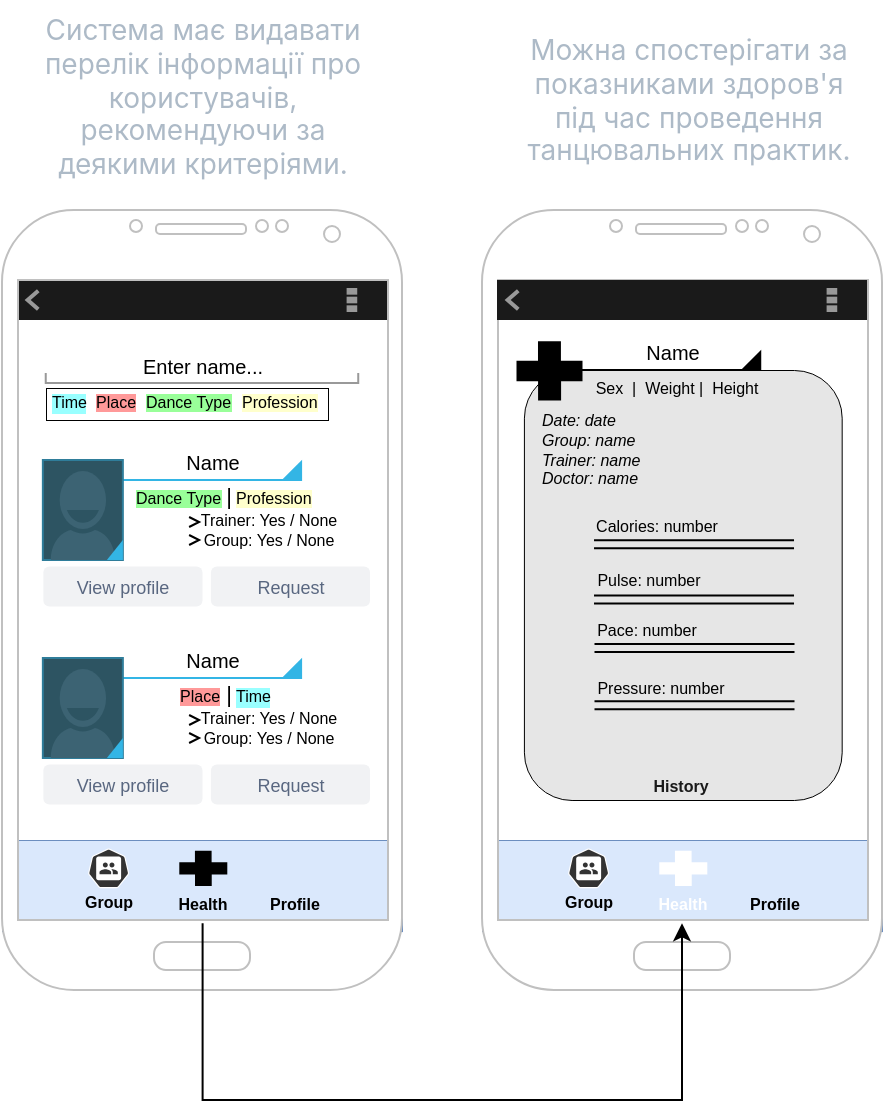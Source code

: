 <mxfile version="20.4.0" pages="3"><diagram id="Zq5E9bygfokUxXdudCE3" name="візуальний єлемент"><mxGraphModel dx="698" dy="977" grid="1" gridSize="10" guides="1" tooltips="1" connect="1" arrows="1" fold="1" page="1" pageScale="1" pageWidth="827" pageHeight="1169" math="0" shadow="0"><root><mxCell id="0"/><mxCell id="1" parent="0"/><mxCell id="AoAV4LIDR7AStBLHObrx-143" value="" style="rounded=0;whiteSpace=wrap;html=1;shadow=0;labelBackgroundColor=none;sketch=0;strokeColor=#6c8ebf;strokeWidth=0.5;fontSize=8;fillColor=#dae8fc;" parent="1" vertex="1"><mxGeometry x="300" y="510" width="200" height="45.57" as="geometry"/></mxCell><mxCell id="AoAV4LIDR7AStBLHObrx-140" value="" style="rounded=1;whiteSpace=wrap;html=1;shadow=0;labelBackgroundColor=none;sketch=0;strokeColor=#000000;strokeWidth=0.5;fontSize=8;fillColor=#E6E6E6;fontColor=#CCFFFF;" parent="1" vertex="1"><mxGeometry x="320.96" y="275" width="158.88" height="215" as="geometry"/></mxCell><mxCell id="AoAV4LIDR7AStBLHObrx-141" value="" style="group" parent="1" vertex="1" connectable="0"><mxGeometry x="60" y="510" width="200" height="45.57" as="geometry"/></mxCell><mxCell id="AoAV4LIDR7AStBLHObrx-129" value="" style="rounded=0;whiteSpace=wrap;html=1;shadow=0;labelBackgroundColor=none;sketch=0;strokeColor=#6c8ebf;strokeWidth=0.5;fontSize=8;fillColor=#dae8fc;" parent="AoAV4LIDR7AStBLHObrx-141" vertex="1"><mxGeometry width="200" height="45.57" as="geometry"/></mxCell><mxCell id="AoAV4LIDR7AStBLHObrx-126" value="" style="sketch=0;html=1;dashed=0;whitespace=wrap;fillColor=#333333;strokeColor=#ffffff;points=[[0.005,0.63,0],[0.1,0.2,0],[0.9,0.2,0],[0.5,0,0],[0.995,0.63,0],[0.72,0.99,0],[0.5,1,0],[0.28,0.99,0]];shape=mxgraph.kubernetes.icon;prIcon=group;shadow=0;labelBackgroundColor=none;strokeWidth=0.5;fontSize=8;" parent="AoAV4LIDR7AStBLHObrx-141" vertex="1"><mxGeometry x="37.807" y="4" width="30.535" height="19.892" as="geometry"/></mxCell><mxCell id="AoAV4LIDR7AStBLHObrx-127" value="" style="shape=mxgraph.signs.healthcare.first_aid;html=1;pointerEvents=1;fillColor=#000000;strokeColor=none;verticalLabelPosition=bottom;verticalAlign=top;align=center;shadow=0;labelBackgroundColor=none;sketch=0;strokeWidth=0.5;fontSize=8;" parent="AoAV4LIDR7AStBLHObrx-141" vertex="1"><mxGeometry x="88.402" y="5.139" width="23.996" height="17.619" as="geometry"/></mxCell><mxCell id="AoAV4LIDR7AStBLHObrx-128" value="" style="shape=image;html=1;verticalAlign=top;verticalLabelPosition=bottom;labelBackgroundColor=#ffffff;imageAspect=0;aspect=fixed;image=https://cdn2.iconfinder.com/data/icons/user-interface-169/32/about-128.png;shadow=0;sketch=0;strokeColor=#000000;strokeWidth=0.5;fontSize=8;fillColor=#333333;" parent="AoAV4LIDR7AStBLHObrx-141" vertex="1"><mxGeometry x="135.794" y="4" width="20.221" height="20.221" as="geometry"/></mxCell><mxCell id="AoAV4LIDR7AStBLHObrx-130" value="&lt;b&gt;Group&lt;/b&gt;" style="text;html=1;resizable=0;autosize=1;align=center;verticalAlign=middle;points=[];fillColor=none;strokeColor=none;rounded=0;shadow=0;labelBackgroundColor=none;sketch=0;strokeWidth=0.5;fontSize=8;" parent="AoAV4LIDR7AStBLHObrx-141" vertex="1"><mxGeometry x="28" y="21.254" width="50" height="20" as="geometry"/></mxCell><mxCell id="AoAV4LIDR7AStBLHObrx-131" value="&lt;b&gt;Health&lt;/b&gt;" style="text;html=1;resizable=0;autosize=1;align=center;verticalAlign=middle;points=[];fillColor=none;strokeColor=none;rounded=0;shadow=0;labelBackgroundColor=none;sketch=0;strokeWidth=0.5;fontSize=8;" parent="AoAV4LIDR7AStBLHObrx-141" vertex="1"><mxGeometry x="75.314" y="21.666" width="50" height="20" as="geometry"/></mxCell><mxCell id="AoAV4LIDR7AStBLHObrx-132" value="&lt;b&gt;Profile&lt;/b&gt;" style="text;html=1;resizable=0;autosize=1;align=center;verticalAlign=middle;points=[];fillColor=none;strokeColor=none;rounded=0;shadow=0;labelBackgroundColor=none;sketch=0;strokeWidth=0.5;fontSize=8;" parent="AoAV4LIDR7AStBLHObrx-141" vertex="1"><mxGeometry x="120.85" y="21.666" width="50" height="20" as="geometry"/></mxCell><mxCell id="AoAV4LIDR7AStBLHObrx-41" value="" style="rounded=0;whiteSpace=wrap;html=1;shadow=0;labelBackgroundColor=none;strokeWidth=0.5;fontSize=10;" parent="1" vertex="1"><mxGeometry x="82" y="284" width="141" height="16" as="geometry"/></mxCell><mxCell id="AoAV4LIDR7AStBLHObrx-4" value="" style="strokeWidth=1;html=1;shadow=0;dashed=0;shape=mxgraph.android.action_bar;fillColor=#1A1A1A;strokeColor=#c0c0c0;strokeWidth=2;fontColor=#FFFFFF;" parent="1" vertex="1"><mxGeometry x="67.5" y="230" width="185" height="20" as="geometry"/></mxCell><mxCell id="AoAV4LIDR7AStBLHObrx-2" value="" style="verticalLabelPosition=bottom;verticalAlign=top;html=1;shadow=0;dashed=0;strokeWidth=1;shape=mxgraph.android.phone2;strokeColor=#c0c0c0;" parent="1" vertex="1"><mxGeometry x="300" y="195" width="200" height="390" as="geometry"/></mxCell><mxCell id="AoAV4LIDR7AStBLHObrx-1" value="" style="verticalLabelPosition=bottom;verticalAlign=top;html=1;shadow=0;dashed=0;strokeWidth=1;shape=mxgraph.android.phone2;strokeColor=#c0c0c0;" parent="1" vertex="1"><mxGeometry x="60" y="195" width="200" height="390" as="geometry"/></mxCell><mxCell id="AoAV4LIDR7AStBLHObrx-5" value="&lt;span style=&quot;color: rgb(173, 186, 199); font-family: -apple-system, BlinkMacSystemFont, &amp;quot;Segoe WPC&amp;quot;, &amp;quot;Segoe UI&amp;quot;, system-ui, Ubuntu, &amp;quot;Droid Sans&amp;quot;, sans-serif; font-size: 14px; font-style: normal; font-variant-ligatures: normal; font-variant-caps: normal; font-weight: 400; letter-spacing: normal; orphans: 2; text-indent: 0px; text-transform: none; widows: 2; word-spacing: 0px; -webkit-text-stroke-width: 0px; text-decoration-thickness: initial; text-decoration-style: initial; text-decoration-color: initial; float: none; display: inline !important;&quot;&gt;Система має видавати перелік інформації про користувачів, рекомендуючи за деякими критеріями.&lt;/span&gt;" style="text;whiteSpace=wrap;html=1;align=center;" parent="1" vertex="1"><mxGeometry x="73.75" y="90" width="172.5" height="100" as="geometry"/></mxCell><mxCell id="AoAV4LIDR7AStBLHObrx-6" value="&lt;span style=&quot;color: rgb(173, 186, 199); font-family: -apple-system, BlinkMacSystemFont, &amp;quot;Segoe WPC&amp;quot;, &amp;quot;Segoe UI&amp;quot;, system-ui, Ubuntu, &amp;quot;Droid Sans&amp;quot;, sans-serif; font-size: 14px; text-align: start;&quot;&gt;Можна спостерігати за показниками здоров'я під час проведення танцювальних практик.&lt;/span&gt;" style="text;whiteSpace=wrap;html=1;align=center;" parent="1" vertex="1"><mxGeometry x="317" y="100" width="172.5" height="80" as="geometry"/></mxCell><mxCell id="AoAV4LIDR7AStBLHObrx-8" value="" style="strokeWidth=1;html=1;shadow=0;dashed=0;shape=mxgraph.android.textfield;align=center;strokeColor=#999999;pointerEvents=1" parent="1" vertex="1"><mxGeometry x="81.87" y="251.5" width="156.25" height="30" as="geometry"/></mxCell><mxCell id="AoAV4LIDR7AStBLHObrx-12" value="Name" style="strokeWidth=1;html=1;shadow=0;dashed=0;shape=mxgraph.android.spinner2;align=center;fillColor=#33b5e5;strokeColor=#33b5e5;verticalAlign=bottom;fontSize=10;" parent="1" vertex="1"><mxGeometry x="120.43" y="320" width="89.12" height="10" as="geometry"/></mxCell><mxCell id="AoAV4LIDR7AStBLHObrx-16" value="Enter name..." style="text;html=1;resizable=0;autosize=1;align=center;verticalAlign=middle;points=[];fillColor=none;strokeColor=none;rounded=0;shadow=0;strokeWidth=0.5;fontSize=10;" parent="1" vertex="1"><mxGeometry x="119.99" y="257.5" width="80" height="30" as="geometry"/></mxCell><mxCell id="AoAV4LIDR7AStBLHObrx-17" value="" style="strokeWidth=1;html=1;shadow=0;dashed=0;shape=mxgraph.android.action_bar;fillColor=#1A1A1A;strokeColor=#c0c0c0;strokeWidth=2;fontColor=#FFFFFF;" parent="1" vertex="1"><mxGeometry x="307.5" y="230" width="185" height="20" as="geometry"/></mxCell><mxCell id="AoAV4LIDR7AStBLHObrx-23" value="&lt;div style=&quot;text-align: center; font-size: 8px;&quot;&gt;Time&lt;/div&gt;" style="text;whiteSpace=wrap;html=1;fontSize=8;labelBackgroundColor=#99FFFF;" parent="1" vertex="1"><mxGeometry x="82.81" y="280" width="17.19" height="17" as="geometry"/></mxCell><mxCell id="AoAV4LIDR7AStBLHObrx-24" value="&lt;div style=&quot;text-align: center; font-size: 8px;&quot;&gt;&lt;span style=&quot;background-color: rgb(255, 153, 153);&quot;&gt;Place&lt;/span&gt;&lt;/div&gt;" style="text;whiteSpace=wrap;html=1;fontSize=8;" parent="1" vertex="1"><mxGeometry x="105.0" y="280" width="30" height="17" as="geometry"/></mxCell><mxCell id="AoAV4LIDR7AStBLHObrx-42" value="&lt;div style=&quot;text-align: center; font-size: 8px;&quot;&gt;&lt;span style=&quot;background-color: rgb(153, 255, 153);&quot;&gt;Dance Type&lt;/span&gt;&lt;/div&gt;" style="text;whiteSpace=wrap;html=1;fontSize=8;" parent="1" vertex="1"><mxGeometry x="129.99" y="280" width="52" height="32" as="geometry"/></mxCell><mxCell id="AoAV4LIDR7AStBLHObrx-43" value="" style="shape=image;html=1;verticalAlign=top;verticalLabelPosition=bottom;labelBackgroundColor=#ffffff;imageAspect=0;aspect=fixed;image=https://cdn0.iconfinder.com/data/icons/ui-interface-6/24/filter-128.png;shadow=0;strokeWidth=0.5;fontSize=8;" parent="1" vertex="1"><mxGeometry x="223" y="284" width="16" height="16" as="geometry"/></mxCell><mxCell id="AoAV4LIDR7AStBLHObrx-44" value="&lt;div style=&quot;text-align: center; font-size: 8px;&quot;&gt;&lt;span style=&quot;background-color: rgb(255, 255, 204);&quot;&gt;Profession&lt;/span&gt;&lt;/div&gt;" style="text;whiteSpace=wrap;html=1;fontSize=8;" parent="1" vertex="1"><mxGeometry x="178" y="280" width="52" height="32" as="geometry"/></mxCell><mxCell id="AoAV4LIDR7AStBLHObrx-55" value="&lt;div style=&quot;text-align: center; font-size: 8px;&quot;&gt;&lt;span style=&quot;background-color: rgb(153, 255, 153);&quot;&gt;Dance Type&lt;/span&gt;&lt;/div&gt;" style="text;whiteSpace=wrap;html=1;fontSize=8;" parent="1" vertex="1"><mxGeometry x="124.56" y="328" width="52" height="32" as="geometry"/></mxCell><mxCell id="AoAV4LIDR7AStBLHObrx-56" value="&lt;div style=&quot;text-align: center; font-size: 8px;&quot;&gt;&lt;span style=&quot;background-color: rgb(255, 255, 204);&quot;&gt;Profession&lt;/span&gt;&lt;/div&gt;" style="text;whiteSpace=wrap;html=1;fontSize=8;" parent="1" vertex="1"><mxGeometry x="174.56" y="328" width="52" height="32" as="geometry"/></mxCell><mxCell id="AoAV4LIDR7AStBLHObrx-57" value="|" style="text;html=1;resizable=0;autosize=1;align=center;verticalAlign=middle;points=[];fillColor=none;strokeColor=none;rounded=0;shadow=0;labelBackgroundColor=none;strokeWidth=0.5;fontSize=11;" parent="1" vertex="1"><mxGeometry x="157.56" y="323" width="30" height="30" as="geometry"/></mxCell><mxCell id="AoAV4LIDR7AStBLHObrx-62" value="Name" style="strokeWidth=1;html=1;shadow=0;dashed=0;shape=mxgraph.android.anchor;rSize=0;fontStyle=1;fontColor=#FFFFFF;labelBackgroundColor=none;fontSize=9;" parent="1" vertex="1"><mxGeometry x="339" y="260" width="150" height="18" as="geometry"/></mxCell><mxCell id="AoAV4LIDR7AStBLHObrx-97" value="&lt;font style=&quot;font-size: 9px;&quot;&gt;View profile&lt;/font&gt;" style="rounded=1;align=center;fillColor=#F1F2F4;strokeColor=none;html=1;fontColor=#596780;fontSize=12;sketch=0;shadow=0;labelBackgroundColor=none;strokeWidth=0.5;" parent="1" vertex="1"><mxGeometry x="80.43" y="373" width="79.57" height="20" as="geometry"/></mxCell><mxCell id="AoAV4LIDR7AStBLHObrx-99" value="&lt;font style=&quot;font-size: 9px;&quot;&gt;Request&lt;/font&gt;" style="rounded=1;align=center;fillColor=#F1F2F4;strokeColor=none;html=1;fontColor=#596780;fontSize=12;sketch=0;shadow=0;labelBackgroundColor=none;strokeWidth=0.5;" parent="1" vertex="1"><mxGeometry x="164.21" y="373" width="79.57" height="20" as="geometry"/></mxCell><mxCell id="AoAV4LIDR7AStBLHObrx-100" value="&lt;font style=&quot;font-size: 8px;&quot;&gt;Trainer: Yes / None&lt;/font&gt;" style="text;html=1;resizable=0;autosize=1;align=center;verticalAlign=middle;points=[];fillColor=none;strokeColor=none;rounded=0;shadow=0;labelBackgroundColor=none;strokeWidth=0.5;fontSize=9;" parent="1" vertex="1"><mxGeometry x="148.12" y="340" width="90" height="20" as="geometry"/></mxCell><mxCell id="AoAV4LIDR7AStBLHObrx-9" value="" style="verticalLabelPosition=bottom;verticalAlign=top;html=1;shadow=0;dashed=0;strokeWidth=1;shape=mxgraph.android.contact_badge_focused;sketch=0;" parent="1" vertex="1"><mxGeometry x="80.43" y="320" width="40" height="50" as="geometry"/></mxCell><mxCell id="AoAV4LIDR7AStBLHObrx-101" value="&lt;font style=&quot;font-size: 8px;&quot;&gt;Group: Yes / None&lt;/font&gt;" style="text;html=1;resizable=0;autosize=1;align=center;verticalAlign=middle;points=[];fillColor=none;strokeColor=none;rounded=0;shadow=0;labelBackgroundColor=none;strokeWidth=0.5;fontSize=9;" parent="1" vertex="1"><mxGeometry x="148.12" y="350" width="90" height="20" as="geometry"/></mxCell><mxCell id="AoAV4LIDR7AStBLHObrx-108" value="" style="html=1;verticalLabelPosition=bottom;labelBackgroundColor=#ffffff;verticalAlign=top;shadow=0;dashed=0;strokeWidth=1;shape=mxgraph.ios7.misc.right;strokeColor=#000000;fontSize=8;" parent="1" vertex="1"><mxGeometry x="153.55" y="348.5" width="5" height="5" as="geometry"/></mxCell><mxCell id="AoAV4LIDR7AStBLHObrx-109" value="" style="html=1;verticalLabelPosition=bottom;labelBackgroundColor=#ffffff;verticalAlign=top;shadow=0;dashed=0;strokeWidth=1;shape=mxgraph.ios7.misc.right;strokeColor=#000000;fontSize=8;" parent="1" vertex="1"><mxGeometry x="153.55" y="357.5" width="5" height="5" as="geometry"/></mxCell><mxCell id="AoAV4LIDR7AStBLHObrx-112" value="Name" style="strokeWidth=1;html=1;shadow=0;dashed=0;shape=mxgraph.android.spinner2;align=center;fillColor=#33b5e5;strokeColor=#33b5e5;verticalAlign=bottom;fontSize=10;" parent="1" vertex="1"><mxGeometry x="120.43" y="419" width="89.12" height="10" as="geometry"/></mxCell><mxCell id="AoAV4LIDR7AStBLHObrx-115" value="|" style="text;html=1;resizable=0;autosize=1;align=center;verticalAlign=middle;points=[];fillColor=none;strokeColor=none;rounded=0;shadow=0;labelBackgroundColor=none;strokeWidth=0.5;fontSize=11;" parent="1" vertex="1"><mxGeometry x="157.56" y="422" width="30" height="30" as="geometry"/></mxCell><mxCell id="AoAV4LIDR7AStBLHObrx-116" value="&lt;font style=&quot;font-size: 9px;&quot;&gt;View profile&lt;/font&gt;" style="rounded=1;align=center;fillColor=#F1F2F4;strokeColor=none;html=1;fontColor=#596780;fontSize=12;sketch=0;shadow=0;labelBackgroundColor=none;strokeWidth=0.5;" parent="1" vertex="1"><mxGeometry x="80.43" y="472" width="79.57" height="20" as="geometry"/></mxCell><mxCell id="AoAV4LIDR7AStBLHObrx-117" value="&lt;font style=&quot;font-size: 9px;&quot;&gt;Request&lt;/font&gt;" style="rounded=1;align=center;fillColor=#F1F2F4;strokeColor=none;html=1;fontColor=#596780;fontSize=12;sketch=0;shadow=0;labelBackgroundColor=none;strokeWidth=0.5;" parent="1" vertex="1"><mxGeometry x="164.21" y="472" width="79.57" height="20" as="geometry"/></mxCell><mxCell id="AoAV4LIDR7AStBLHObrx-118" value="&lt;font style=&quot;font-size: 8px;&quot;&gt;Trainer: Yes / None&lt;/font&gt;" style="text;html=1;resizable=0;autosize=1;align=center;verticalAlign=middle;points=[];fillColor=none;strokeColor=none;rounded=0;shadow=0;labelBackgroundColor=none;strokeWidth=0.5;fontSize=9;" parent="1" vertex="1"><mxGeometry x="148.12" y="439" width="90" height="20" as="geometry"/></mxCell><mxCell id="AoAV4LIDR7AStBLHObrx-119" value="" style="verticalLabelPosition=bottom;verticalAlign=top;html=1;shadow=0;dashed=0;strokeWidth=1;shape=mxgraph.android.contact_badge_focused;sketch=0;" parent="1" vertex="1"><mxGeometry x="80.43" y="419" width="40" height="50" as="geometry"/></mxCell><mxCell id="AoAV4LIDR7AStBLHObrx-120" value="&lt;font style=&quot;font-size: 8px;&quot;&gt;Group: Yes / None&lt;/font&gt;" style="text;html=1;resizable=0;autosize=1;align=center;verticalAlign=middle;points=[];fillColor=none;strokeColor=none;rounded=0;shadow=0;labelBackgroundColor=none;strokeWidth=0.5;fontSize=9;" parent="1" vertex="1"><mxGeometry x="148.12" y="449" width="90" height="20" as="geometry"/></mxCell><mxCell id="AoAV4LIDR7AStBLHObrx-121" value="" style="html=1;verticalLabelPosition=bottom;labelBackgroundColor=#ffffff;verticalAlign=top;shadow=0;dashed=0;strokeWidth=1;shape=mxgraph.ios7.misc.right;strokeColor=#000000;fontSize=8;" parent="1" vertex="1"><mxGeometry x="153.55" y="447.5" width="5" height="5" as="geometry"/></mxCell><mxCell id="AoAV4LIDR7AStBLHObrx-122" value="" style="html=1;verticalLabelPosition=bottom;labelBackgroundColor=#ffffff;verticalAlign=top;shadow=0;dashed=0;strokeWidth=1;shape=mxgraph.ios7.misc.right;strokeColor=#000000;fontSize=8;" parent="1" vertex="1"><mxGeometry x="153.55" y="456.5" width="5" height="5" as="geometry"/></mxCell><mxCell id="AoAV4LIDR7AStBLHObrx-123" value="&lt;div style=&quot;text-align: center; font-size: 8px;&quot;&gt;&lt;span style=&quot;background-color: rgb(255, 153, 153);&quot;&gt;Place&lt;/span&gt;&lt;/div&gt;" style="text;whiteSpace=wrap;html=1;fontSize=8;" parent="1" vertex="1"><mxGeometry x="146.56" y="427" width="30" height="17" as="geometry"/></mxCell><mxCell id="AoAV4LIDR7AStBLHObrx-124" value="&lt;div style=&quot;text-align: center; font-size: 8px;&quot;&gt;Time&lt;/div&gt;" style="text;whiteSpace=wrap;html=1;fontSize=8;labelBackgroundColor=#99FFFF;" parent="1" vertex="1"><mxGeometry x="174.56" y="427" width="17.19" height="17" as="geometry"/></mxCell><mxCell id="AoAV4LIDR7AStBLHObrx-135" value="" style="shape=mxgraph.signs.healthcare.first_aid;html=1;pointerEvents=1;fillColor=#000000;strokeColor=none;verticalLabelPosition=bottom;verticalAlign=top;align=center;shadow=0;labelBackgroundColor=none;sketch=0;strokeWidth=0.5;fontSize=8;" parent="1" vertex="1"><mxGeometry x="317" y="260.38" width="33" height="29.62" as="geometry"/></mxCell><mxCell id="AoAV4LIDR7AStBLHObrx-136" value="Name" style="strokeWidth=1;html=1;shadow=0;dashed=0;shape=mxgraph.android.spinner2;align=center;fillColor=#000000;strokeColor=#000000;verticalAlign=bottom;fontSize=10;direction=east;" parent="1" vertex="1"><mxGeometry x="350" y="265" width="89.12" height="10" as="geometry"/></mxCell><mxCell id="AoAV4LIDR7AStBLHObrx-144" value="" style="sketch=0;html=1;dashed=0;whitespace=wrap;fillColor=#333333;strokeColor=#ffffff;points=[[0.005,0.63,0],[0.1,0.2,0],[0.9,0.2,0],[0.5,0,0],[0.995,0.63,0],[0.72,0.99,0],[0.5,1,0],[0.28,0.99,0]];shape=mxgraph.kubernetes.icon;prIcon=group;shadow=0;labelBackgroundColor=none;strokeWidth=0.5;fontSize=8;" parent="1" vertex="1"><mxGeometry x="337.807" y="514" width="30.535" height="19.892" as="geometry"/></mxCell><mxCell id="AoAV4LIDR7AStBLHObrx-145" value="" style="shape=mxgraph.signs.healthcare.first_aid;html=1;pointerEvents=1;fillColor=#FFFFFF;strokeColor=none;verticalLabelPosition=bottom;verticalAlign=top;align=center;shadow=0;labelBackgroundColor=none;sketch=0;strokeWidth=0.5;fontSize=8;" parent="1" vertex="1"><mxGeometry x="388.402" y="515.139" width="23.996" height="17.619" as="geometry"/></mxCell><mxCell id="AoAV4LIDR7AStBLHObrx-146" value="" style="shape=image;html=1;verticalAlign=top;verticalLabelPosition=bottom;labelBackgroundColor=#ffffff;imageAspect=0;aspect=fixed;image=https://cdn2.iconfinder.com/data/icons/user-interface-169/32/about-128.png;shadow=0;sketch=0;strokeColor=#000000;strokeWidth=0.5;fontSize=8;fillColor=#333333;" parent="1" vertex="1"><mxGeometry x="435.794" y="514" width="20.221" height="20.221" as="geometry"/></mxCell><mxCell id="AoAV4LIDR7AStBLHObrx-147" value="&lt;b&gt;Group&lt;/b&gt;" style="text;html=1;resizable=0;autosize=1;align=center;verticalAlign=middle;points=[];fillColor=none;strokeColor=none;rounded=0;shadow=0;labelBackgroundColor=none;sketch=0;strokeWidth=0.5;fontSize=8;" parent="1" vertex="1"><mxGeometry x="328" y="531.254" width="50" height="20" as="geometry"/></mxCell><mxCell id="AoAV4LIDR7AStBLHObrx-148" value="&lt;b&gt;Health&lt;/b&gt;" style="text;html=1;resizable=0;autosize=1;align=center;verticalAlign=middle;points=[];fillColor=none;strokeColor=none;rounded=0;shadow=0;labelBackgroundColor=none;sketch=0;strokeWidth=0.5;fontSize=8;fontColor=#FFFFFF;" parent="1" vertex="1"><mxGeometry x="375.314" y="531.666" width="50" height="20" as="geometry"/></mxCell><mxCell id="AoAV4LIDR7AStBLHObrx-149" value="&lt;b&gt;Profile&lt;/b&gt;" style="text;html=1;resizable=0;autosize=1;align=center;verticalAlign=middle;points=[];fillColor=none;strokeColor=none;rounded=0;shadow=0;labelBackgroundColor=none;sketch=0;strokeWidth=0.5;fontSize=8;" parent="1" vertex="1"><mxGeometry x="420.85" y="531.666" width="50" height="20" as="geometry"/></mxCell><mxCell id="AoAV4LIDR7AStBLHObrx-153" value="" style="shape=link;html=1;rounded=0;fontSize=8;fontColor=#CCFFFF;" parent="1" edge="1"><mxGeometry width="100" relative="1" as="geometry"><mxPoint x="356.01" y="362.1" as="sourcePoint"/><mxPoint x="456.01" y="362.1" as="targetPoint"/></mxGeometry></mxCell><mxCell id="AoAV4LIDR7AStBLHObrx-154" value="" style="shape=link;html=1;rounded=0;fontSize=8;fontColor=#CCFFFF;" parent="1" edge="1"><mxGeometry width="100" relative="1" as="geometry"><mxPoint x="356.01" y="389.8" as="sourcePoint"/><mxPoint x="456.01" y="389.8" as="targetPoint"/></mxGeometry></mxCell><mxCell id="AoAV4LIDR7AStBLHObrx-155" value="" style="shape=link;html=1;rounded=0;fontSize=8;fontColor=#CCFFFF;" parent="1" edge="1"><mxGeometry width="100" relative="1" as="geometry"><mxPoint x="356.25" y="414.05" as="sourcePoint"/><mxPoint x="456.25" y="414.05" as="targetPoint"/></mxGeometry></mxCell><mxCell id="AoAV4LIDR7AStBLHObrx-156" value="&lt;font color=&quot;#000000&quot;&gt;Sex&amp;nbsp; |&amp;nbsp; Weight&amp;nbsp;|&amp;nbsp; Height&lt;/font&gt;" style="text;html=1;resizable=0;autosize=1;align=center;verticalAlign=middle;points=[];fillColor=none;strokeColor=none;rounded=0;shadow=0;labelBackgroundColor=none;sketch=0;strokeWidth=0.5;fontSize=8;fontColor=#CCFFFF;" parent="1" vertex="1"><mxGeometry x="346.56" y="274" width="100" height="20" as="geometry"/></mxCell><mxCell id="AoAV4LIDR7AStBLHObrx-157" value="" style="shape=image;html=1;verticalAlign=top;verticalLabelPosition=bottom;labelBackgroundColor=#ffffff;imageAspect=0;aspect=fixed;image=https://cdn3.iconfinder.com/data/icons/arrows-set-12/512/history-128.png;rounded=1;shadow=0;sketch=0;strokeColor=#000000;strokeWidth=0.5;fontSize=8;fontColor=#000000;fillColor=#E6E6E6;" parent="1" vertex="1"><mxGeometry x="388.25" y="454.5" width="23.5" height="23.5" as="geometry"/></mxCell><mxCell id="AoAV4LIDR7AStBLHObrx-159" value="&lt;div&gt;&lt;i&gt;Date: date&lt;/i&gt;&lt;/div&gt;&lt;div&gt;&lt;i style=&quot;background-color: initial;&quot;&gt;Group: name&lt;/i&gt;&lt;/div&gt;&lt;div&gt;&lt;i style=&quot;background-color: initial;&quot;&gt;Trainer: name&lt;/i&gt;&lt;/div&gt;&lt;div&gt;&lt;i&gt;Doctor: name&lt;/i&gt;&lt;/div&gt;" style="text;html=1;resizable=0;autosize=1;align=left;verticalAlign=middle;points=[];fillColor=none;strokeColor=none;rounded=0;shadow=0;labelBackgroundColor=none;sketch=0;strokeWidth=0.5;fontSize=8;fontColor=#000000;" parent="1" vertex="1"><mxGeometry x="328.0" y="290" width="70" height="50" as="geometry"/></mxCell><mxCell id="AoAV4LIDR7AStBLHObrx-160" value="Calories: number" style="text;html=1;resizable=0;autosize=1;align=center;verticalAlign=middle;points=[];fillColor=none;strokeColor=none;rounded=0;shadow=0;labelBackgroundColor=none;sketch=0;strokeWidth=0.5;fontSize=8;fontColor=#000000;" parent="1" vertex="1"><mxGeometry x="346.56" y="342.5" width="80" height="20" as="geometry"/></mxCell><mxCell id="AoAV4LIDR7AStBLHObrx-161" value="Pulse: number" style="text;html=1;resizable=0;autosize=1;align=center;verticalAlign=middle;points=[];fillColor=none;strokeColor=none;rounded=0;shadow=0;labelBackgroundColor=none;sketch=0;strokeWidth=0.5;fontSize=8;fontColor=#000000;" parent="1" vertex="1"><mxGeometry x="342.85" y="370" width="80" height="20" as="geometry"/></mxCell><mxCell id="AoAV4LIDR7AStBLHObrx-162" value="Pace: number" style="text;html=1;resizable=0;autosize=1;align=center;verticalAlign=middle;points=[];fillColor=none;strokeColor=none;rounded=0;shadow=0;labelBackgroundColor=none;sketch=0;strokeWidth=0.5;fontSize=8;fontColor=#000000;" parent="1" vertex="1"><mxGeometry x="346.56" y="395.1" width="70" height="20" as="geometry"/></mxCell><mxCell id="AoAV4LIDR7AStBLHObrx-163" value="" style="shape=link;html=1;rounded=0;fontSize=8;fontColor=#CCFFFF;" parent="1" edge="1"><mxGeometry width="100" relative="1" as="geometry"><mxPoint x="356.25" y="442.6" as="sourcePoint"/><mxPoint x="456.25" y="442.6" as="targetPoint"/></mxGeometry></mxCell><mxCell id="AoAV4LIDR7AStBLHObrx-164" value="Pressure: number" style="text;html=1;resizable=0;autosize=1;align=center;verticalAlign=middle;points=[];fillColor=none;strokeColor=none;rounded=0;shadow=0;labelBackgroundColor=none;sketch=0;strokeWidth=0.5;fontSize=8;fontColor=#000000;" parent="1" vertex="1"><mxGeometry x="343.85" y="424" width="90" height="20" as="geometry"/></mxCell><mxCell id="AoAV4LIDR7AStBLHObrx-165" value="" style="shape=image;html=1;verticalAlign=top;verticalLabelPosition=bottom;labelBackgroundColor=#ffffff;imageAspect=0;aspect=fixed;image=https://cdn1.iconfinder.com/data/icons/dompicon-glyph-fitness-diet/256/calculator-calories-daily-fitness-diet-128.png;rounded=1;shadow=0;sketch=0;strokeColor=#000000;strokeWidth=0.5;fontSize=8;fontColor=#000000;fillColor=#E6E6E6;" parent="1" vertex="1"><mxGeometry x="328" y="346" width="27" height="27" as="geometry"/></mxCell><mxCell id="AoAV4LIDR7AStBLHObrx-166" value="" style="shape=image;html=1;verticalAlign=top;verticalLabelPosition=bottom;labelBackgroundColor=#ffffff;imageAspect=0;aspect=fixed;image=https://cdn2.iconfinder.com/data/icons/maternity-and-pregnancy-2/512/11_ecg_heart_heartbeat_pulse_beat-128.png;rounded=1;shadow=0;sketch=0;strokeColor=#000000;strokeWidth=0.5;fontSize=8;fontColor=#000000;fillColor=#E6E6E6;" parent="1" vertex="1"><mxGeometry x="327" y="377.5" width="25" height="25" as="geometry"/></mxCell><mxCell id="AoAV4LIDR7AStBLHObrx-168" value="" style="shape=image;html=1;verticalAlign=top;verticalLabelPosition=bottom;labelBackgroundColor=#ffffff;imageAspect=0;aspect=fixed;image=https://cdn3.iconfinder.com/data/icons/travelling-icon-set/800/foot-128.png;rounded=1;shadow=0;sketch=0;strokeColor=#000000;strokeWidth=0.5;fontSize=8;fontColor=#000000;fillColor=#E6E6E6;" parent="1" vertex="1"><mxGeometry x="329" y="406" width="21" height="21" as="geometry"/></mxCell><mxCell id="AoAV4LIDR7AStBLHObrx-169" value="" style="shape=image;html=1;verticalAlign=top;verticalLabelPosition=bottom;labelBackgroundColor=#ffffff;imageAspect=0;aspect=fixed;image=https://cdn2.iconfinder.com/data/icons/freecns-cumulus/32/519907-100_Pressure_Reading-128.png;rounded=1;shadow=0;sketch=0;strokeColor=#000000;strokeWidth=0.5;fontSize=8;fontColor=#000000;fillColor=#E6E6E6;" parent="1" vertex="1"><mxGeometry x="327.75" y="429" width="23.5" height="23.5" as="geometry"/></mxCell><mxCell id="AoAV4LIDR7AStBLHObrx-170" value="&lt;b&gt;History&lt;/b&gt;" style="text;html=1;resizable=0;autosize=1;align=center;verticalAlign=middle;points=[];fillColor=none;strokeColor=none;rounded=0;shadow=0;labelBackgroundColor=none;sketch=0;strokeWidth=0.5;fontSize=8;fontColor=#1A1A1A;" parent="1" vertex="1"><mxGeometry x="374.404" y="472.996" width="50" height="20" as="geometry"/></mxCell><mxCell id="AoAV4LIDR7AStBLHObrx-175" style="edgeStyle=orthogonalEdgeStyle;rounded=0;orthogonalLoop=1;jettySize=auto;html=1;fontSize=8;fontColor=#1A1A1A;" parent="1" source="AoAV4LIDR7AStBLHObrx-131" target="AoAV4LIDR7AStBLHObrx-148" edge="1"><mxGeometry relative="1" as="geometry"><Array as="points"><mxPoint x="160" y="640"/><mxPoint x="400" y="640"/></Array></mxGeometry></mxCell></root></mxGraphModel></diagram><diagram id="aDItn0Vm8fM23rABLS2a" name="uml concept"><mxGraphModel dx="481" dy="674" grid="1" gridSize="10" guides="1" tooltips="1" connect="1" arrows="1" fold="1" page="1" pageScale="1" pageWidth="827" pageHeight="1169" math="0" shadow="0"><root><mxCell id="0"/><mxCell id="1" parent="0"/><mxCell id="l1OdlTqwuEM46KTNL3Gn-1" value="user" style="swimlane;fontStyle=0;childLayout=stackLayout;horizontal=1;startSize=26;fillColor=none;horizontalStack=0;resizeParent=1;resizeParentMax=0;resizeLast=0;collapsible=1;marginBottom=0;" parent="1" vertex="1"><mxGeometry x="363" y="620" width="140" height="312" as="geometry"/></mxCell><mxCell id="l1OdlTqwuEM46KTNL3Gn-2" value="role" style="text;strokeColor=none;fillColor=none;align=left;verticalAlign=top;spacingLeft=4;spacingRight=4;overflow=hidden;rotatable=0;points=[[0,0.5],[1,0.5]];portConstraint=eastwest;" parent="l1OdlTqwuEM46KTNL3Gn-1" vertex="1"><mxGeometry y="26" width="140" height="26" as="geometry"/></mxCell><mxCell id="l1OdlTqwuEM46KTNL3Gn-3" value="name" style="text;strokeColor=none;fillColor=none;align=left;verticalAlign=top;spacingLeft=4;spacingRight=4;overflow=hidden;rotatable=0;points=[[0,0.5],[1,0.5]];portConstraint=eastwest;" parent="l1OdlTqwuEM46KTNL3Gn-1" vertex="1"><mxGeometry y="52" width="140" height="26" as="geometry"/></mxCell><mxCell id="l1OdlTqwuEM46KTNL3Gn-4" value="surname" style="text;strokeColor=none;fillColor=none;align=left;verticalAlign=top;spacingLeft=4;spacingRight=4;overflow=hidden;rotatable=0;points=[[0,0.5],[1,0.5]];portConstraint=eastwest;" parent="l1OdlTqwuEM46KTNL3Gn-1" vertex="1"><mxGeometry y="78" width="140" height="26" as="geometry"/></mxCell><mxCell id="l1OdlTqwuEM46KTNL3Gn-5" value="balance" style="text;strokeColor=none;fillColor=none;align=left;verticalAlign=top;spacingLeft=4;spacingRight=4;overflow=hidden;rotatable=0;points=[[0,0.5],[1,0.5]];portConstraint=eastwest;" parent="l1OdlTqwuEM46KTNL3Gn-1" vertex="1"><mxGeometry y="104" width="140" height="26" as="geometry"/></mxCell><mxCell id="l1OdlTqwuEM46KTNL3Gn-6" value="sex" style="text;strokeColor=none;fillColor=none;align=left;verticalAlign=top;spacingLeft=4;spacingRight=4;overflow=hidden;rotatable=0;points=[[0,0.5],[1,0.5]];portConstraint=eastwest;" parent="l1OdlTqwuEM46KTNL3Gn-1" vertex="1"><mxGeometry y="130" width="140" height="26" as="geometry"/></mxCell><mxCell id="l1OdlTqwuEM46KTNL3Gn-7" value="weight" style="text;strokeColor=none;fillColor=none;align=left;verticalAlign=top;spacingLeft=4;spacingRight=4;overflow=hidden;rotatable=0;points=[[0,0.5],[1,0.5]];portConstraint=eastwest;" parent="l1OdlTqwuEM46KTNL3Gn-1" vertex="1"><mxGeometry y="156" width="140" height="26" as="geometry"/></mxCell><mxCell id="l1OdlTqwuEM46KTNL3Gn-8" value="height" style="text;strokeColor=none;fillColor=none;align=left;verticalAlign=top;spacingLeft=4;spacingRight=4;overflow=hidden;rotatable=0;points=[[0,0.5],[1,0.5]];portConstraint=eastwest;" parent="l1OdlTqwuEM46KTNL3Gn-1" vertex="1"><mxGeometry y="182" width="140" height="26" as="geometry"/></mxCell><mxCell id="l1OdlTqwuEM46KTNL3Gn-9" value="profession" style="text;strokeColor=none;fillColor=none;align=left;verticalAlign=top;spacingLeft=4;spacingRight=4;overflow=hidden;rotatable=0;points=[[0,0.5],[1,0.5]];portConstraint=eastwest;" parent="l1OdlTqwuEM46KTNL3Gn-1" vertex="1"><mxGeometry y="208" width="140" height="26" as="geometry"/></mxCell><mxCell id="l1OdlTqwuEM46KTNL3Gn-10" value="about me" style="text;strokeColor=none;fillColor=none;align=left;verticalAlign=top;spacingLeft=4;spacingRight=4;overflow=hidden;rotatable=0;points=[[0,0.5],[1,0.5]];portConstraint=eastwest;" parent="l1OdlTqwuEM46KTNL3Gn-1" vertex="1"><mxGeometry y="234" width="140" height="26" as="geometry"/></mxCell><mxCell id="l1OdlTqwuEM46KTNL3Gn-11" value="interests" style="text;strokeColor=none;fillColor=none;align=left;verticalAlign=top;spacingLeft=4;spacingRight=4;overflow=hidden;rotatable=0;points=[[0,0.5],[1,0.5]];portConstraint=eastwest;" parent="l1OdlTqwuEM46KTNL3Gn-1" vertex="1"><mxGeometry y="260" width="140" height="26" as="geometry"/></mxCell><mxCell id="l1OdlTqwuEM46KTNL3Gn-36" value="dance" style="text;strokeColor=none;fillColor=none;align=left;verticalAlign=top;spacingLeft=4;spacingRight=4;overflow=hidden;rotatable=0;points=[[0,0.5],[1,0.5]];portConstraint=eastwest;" parent="l1OdlTqwuEM46KTNL3Gn-1" vertex="1"><mxGeometry y="286" width="140" height="26" as="geometry"/></mxCell><mxCell id="l1OdlTqwuEM46KTNL3Gn-12" value="role" style="swimlane;fontStyle=0;childLayout=stackLayout;horizontal=1;startSize=26;fillColor=none;horizontalStack=0;resizeParent=1;resizeParentMax=0;resizeLast=0;collapsible=1;marginBottom=0;" parent="1" vertex="1"><mxGeometry x="130" y="940" width="140" height="52" as="geometry"/></mxCell><mxCell id="l1OdlTqwuEM46KTNL3Gn-13" value="name" style="text;strokeColor=none;fillColor=none;align=left;verticalAlign=top;spacingLeft=4;spacingRight=4;overflow=hidden;rotatable=0;points=[[0,0.5],[1,0.5]];portConstraint=eastwest;" parent="l1OdlTqwuEM46KTNL3Gn-12" vertex="1"><mxGeometry y="26" width="140" height="26" as="geometry"/></mxCell><mxCell id="l1OdlTqwuEM46KTNL3Gn-14" value="danceType" style="swimlane;fontStyle=0;childLayout=stackLayout;horizontal=1;startSize=26;fillColor=none;horizontalStack=0;resizeParent=1;resizeParentMax=0;resizeLast=0;collapsible=1;marginBottom=0;" parent="1" vertex="1"><mxGeometry x="600" y="800" width="140" height="52" as="geometry"/></mxCell><mxCell id="l1OdlTqwuEM46KTNL3Gn-15" value="name" style="text;strokeColor=none;fillColor=none;align=left;verticalAlign=top;spacingLeft=4;spacingRight=4;overflow=hidden;rotatable=0;points=[[0,0.5],[1,0.5]];portConstraint=eastwest;" parent="l1OdlTqwuEM46KTNL3Gn-14" vertex="1"><mxGeometry y="26" width="140" height="26" as="geometry"/></mxCell><mxCell id="l1OdlTqwuEM46KTNL3Gn-16" value="Group" style="swimlane;fontStyle=0;childLayout=stackLayout;horizontal=1;startSize=26;fillColor=none;horizontalStack=0;resizeParent=1;resizeParentMax=0;resizeLast=0;collapsible=1;marginBottom=0;" parent="1" vertex="1"><mxGeometry x="624" y="662" width="140" height="104" as="geometry"/></mxCell><mxCell id="l1OdlTqwuEM46KTNL3Gn-17" value="name" style="text;strokeColor=none;fillColor=none;align=left;verticalAlign=top;spacingLeft=4;spacingRight=4;overflow=hidden;rotatable=0;points=[[0,0.5],[1,0.5]];portConstraint=eastwest;" parent="l1OdlTqwuEM46KTNL3Gn-16" vertex="1"><mxGeometry y="26" width="140" height="26" as="geometry"/></mxCell><mxCell id="l1OdlTqwuEM46KTNL3Gn-18" value="type" style="text;strokeColor=none;fillColor=none;align=left;verticalAlign=top;spacingLeft=4;spacingRight=4;overflow=hidden;rotatable=0;points=[[0,0.5],[1,0.5]];portConstraint=eastwest;" parent="l1OdlTqwuEM46KTNL3Gn-16" vertex="1"><mxGeometry y="52" width="140" height="26" as="geometry"/></mxCell><mxCell id="l1OdlTqwuEM46KTNL3Gn-19" value="trainer" style="text;strokeColor=none;fillColor=none;align=left;verticalAlign=top;spacingLeft=4;spacingRight=4;overflow=hidden;rotatable=0;points=[[0,0.5],[1,0.5]];portConstraint=eastwest;" parent="l1OdlTqwuEM46KTNL3Gn-16" vertex="1"><mxGeometry y="78" width="140" height="26" as="geometry"/></mxCell><mxCell id="l1OdlTqwuEM46KTNL3Gn-20" value="card" style="swimlane;fontStyle=0;childLayout=stackLayout;horizontal=1;startSize=26;fillColor=none;horizontalStack=0;resizeParent=1;resizeParentMax=0;resizeLast=0;collapsible=1;marginBottom=0;" parent="1" vertex="1"><mxGeometry x="94" y="610" width="140" height="52" as="geometry"/></mxCell><mxCell id="l1OdlTqwuEM46KTNL3Gn-21" value="number" style="text;strokeColor=none;fillColor=none;align=left;verticalAlign=top;spacingLeft=4;spacingRight=4;overflow=hidden;rotatable=0;points=[[0,0.5],[1,0.5]];portConstraint=eastwest;" parent="l1OdlTqwuEM46KTNL3Gn-20" vertex="1"><mxGeometry y="26" width="140" height="26" as="geometry"/></mxCell><mxCell id="l1OdlTqwuEM46KTNL3Gn-22" value="healthCondition" style="swimlane;fontStyle=0;childLayout=stackLayout;horizontal=1;startSize=26;fillColor=none;horizontalStack=0;resizeParent=1;resizeParentMax=0;resizeLast=0;collapsible=1;marginBottom=0;" parent="1" vertex="1"><mxGeometry x="94" y="723" width="140" height="156" as="geometry"/></mxCell><mxCell id="l1OdlTqwuEM46KTNL3Gn-23" value="calories" style="text;strokeColor=none;fillColor=none;align=left;verticalAlign=top;spacingLeft=4;spacingRight=4;overflow=hidden;rotatable=0;points=[[0,0.5],[1,0.5]];portConstraint=eastwest;" parent="l1OdlTqwuEM46KTNL3Gn-22" vertex="1"><mxGeometry y="26" width="140" height="26" as="geometry"/></mxCell><mxCell id="l1OdlTqwuEM46KTNL3Gn-24" value="pulse" style="text;strokeColor=none;fillColor=none;align=left;verticalAlign=top;spacingLeft=4;spacingRight=4;overflow=hidden;rotatable=0;points=[[0,0.5],[1,0.5]];portConstraint=eastwest;" parent="l1OdlTqwuEM46KTNL3Gn-22" vertex="1"><mxGeometry y="52" width="140" height="26" as="geometry"/></mxCell><mxCell id="l1OdlTqwuEM46KTNL3Gn-25" value="pace" style="text;strokeColor=none;fillColor=none;align=left;verticalAlign=top;spacingLeft=4;spacingRight=4;overflow=hidden;rotatable=0;points=[[0,0.5],[1,0.5]];portConstraint=eastwest;" parent="l1OdlTqwuEM46KTNL3Gn-22" vertex="1"><mxGeometry y="78" width="140" height="26" as="geometry"/></mxCell><mxCell id="l1OdlTqwuEM46KTNL3Gn-26" value="pressure" style="text;strokeColor=none;fillColor=none;align=left;verticalAlign=top;spacingLeft=4;spacingRight=4;overflow=hidden;rotatable=0;points=[[0,0.5],[1,0.5]];portConstraint=eastwest;" parent="l1OdlTqwuEM46KTNL3Gn-22" vertex="1"><mxGeometry y="104" width="140" height="26" as="geometry"/></mxCell><mxCell id="l1OdlTqwuEM46KTNL3Gn-27" value="date" style="text;strokeColor=none;fillColor=none;align=left;verticalAlign=top;spacingLeft=4;spacingRight=4;overflow=hidden;rotatable=0;points=[[0,0.5],[1,0.5]];portConstraint=eastwest;" parent="l1OdlTqwuEM46KTNL3Gn-22" vertex="1"><mxGeometry y="130" width="140" height="26" as="geometry"/></mxCell><mxCell id="l1OdlTqwuEM46KTNL3Gn-31" value="" style="endArrow=diamondThin;endFill=0;endSize=24;html=1;rounded=0;exitX=0.5;exitY=0;exitDx=0;exitDy=0;entryX=0.497;entryY=1.025;entryDx=0;entryDy=0;entryPerimeter=0;" parent="1" source="l1OdlTqwuEM46KTNL3Gn-22" target="l1OdlTqwuEM46KTNL3Gn-21" edge="1"><mxGeometry width="160" relative="1" as="geometry"><mxPoint x="280" y="593" as="sourcePoint"/><mxPoint x="440" y="593" as="targetPoint"/></mxGeometry></mxCell><mxCell id="l1OdlTqwuEM46KTNL3Gn-32" value="" style="endArrow=open;endFill=1;endSize=12;html=1;rounded=0;exitX=0;exitY=0.5;exitDx=0;exitDy=0;entryX=1;entryY=0.5;entryDx=0;entryDy=0;edgeStyle=orthogonalEdgeStyle;" parent="1" source="l1OdlTqwuEM46KTNL3Gn-2" target="l1OdlTqwuEM46KTNL3Gn-13" edge="1"><mxGeometry width="160" relative="1" as="geometry"><mxPoint x="280" y="720" as="sourcePoint"/><mxPoint x="440" y="720" as="targetPoint"/></mxGeometry></mxCell><mxCell id="l1OdlTqwuEM46KTNL3Gn-43" value="1" style="edgeLabel;html=1;align=center;verticalAlign=middle;resizable=0;points=[];" parent="l1OdlTqwuEM46KTNL3Gn-32" vertex="1" connectable="0"><mxGeometry x="-0.948" y="3" relative="1" as="geometry"><mxPoint as="offset"/></mxGeometry></mxCell><mxCell id="l1OdlTqwuEM46KTNL3Gn-44" value="1" style="edgeLabel;html=1;align=center;verticalAlign=middle;resizable=0;points=[];" parent="l1OdlTqwuEM46KTNL3Gn-32" vertex="1" connectable="0"><mxGeometry x="0.856" relative="1" as="geometry"><mxPoint as="offset"/></mxGeometry></mxCell><mxCell id="l1OdlTqwuEM46KTNL3Gn-45" value="has" style="edgeLabel;html=1;align=center;verticalAlign=middle;resizable=0;points=[];" parent="l1OdlTqwuEM46KTNL3Gn-32" vertex="1" connectable="0"><mxGeometry x="0.289" relative="1" as="geometry"><mxPoint as="offset"/></mxGeometry></mxCell><mxCell id="l1OdlTqwuEM46KTNL3Gn-33" value="" style="endArrow=open;endFill=1;endSize=12;html=1;rounded=0;exitX=-0.012;exitY=0.058;exitDx=0;exitDy=0;entryX=0.5;entryY=0;entryDx=0;entryDy=0;exitPerimeter=0;edgeStyle=orthogonalEdgeStyle;" parent="1" source="l1OdlTqwuEM46KTNL3Gn-1" target="l1OdlTqwuEM46KTNL3Gn-20" edge="1"><mxGeometry width="160" relative="1" as="geometry"><mxPoint x="373" y="669" as="sourcePoint"/><mxPoint x="244.0" y="669" as="targetPoint"/><Array as="points"><mxPoint x="299" y="637"/><mxPoint x="299" y="570"/><mxPoint x="164" y="570"/></Array></mxGeometry></mxCell><mxCell id="l1OdlTqwuEM46KTNL3Gn-40" value="has" style="edgeLabel;html=1;align=center;verticalAlign=middle;resizable=0;points=[];" parent="l1OdlTqwuEM46KTNL3Gn-33" vertex="1" connectable="0"><mxGeometry x="-0.307" y="1" relative="1" as="geometry"><mxPoint as="offset"/></mxGeometry></mxCell><mxCell id="l1OdlTqwuEM46KTNL3Gn-41" value="1" style="edgeLabel;html=1;align=center;verticalAlign=middle;resizable=0;points=[];" parent="l1OdlTqwuEM46KTNL3Gn-33" vertex="1" connectable="0"><mxGeometry x="-0.915" relative="1" as="geometry"><mxPoint as="offset"/></mxGeometry></mxCell><mxCell id="l1OdlTqwuEM46KTNL3Gn-42" value="1" style="edgeLabel;html=1;align=center;verticalAlign=middle;resizable=0;points=[];" parent="l1OdlTqwuEM46KTNL3Gn-33" vertex="1" connectable="0"><mxGeometry x="0.804" y="-1" relative="1" as="geometry"><mxPoint as="offset"/></mxGeometry></mxCell><mxCell id="l1OdlTqwuEM46KTNL3Gn-35" value="" style="endArrow=open;endFill=1;endSize=12;html=1;rounded=0;exitX=1.023;exitY=0.032;exitDx=0;exitDy=0;exitPerimeter=0;entryX=-0.008;entryY=0.153;entryDx=0;entryDy=0;entryPerimeter=0;edgeStyle=orthogonalEdgeStyle;" parent="1" source="l1OdlTqwuEM46KTNL3Gn-1" target="l1OdlTqwuEM46KTNL3Gn-16" edge="1"><mxGeometry width="160" relative="1" as="geometry"><mxPoint x="360" y="720" as="sourcePoint"/><mxPoint x="520" y="720" as="targetPoint"/><Array as="points"><mxPoint x="580" y="630"/><mxPoint x="580" y="678"/></Array></mxGeometry></mxCell><mxCell id="l1OdlTqwuEM46KTNL3Gn-38" value="find" style="edgeLabel;html=1;align=center;verticalAlign=middle;resizable=0;points=[];" parent="l1OdlTqwuEM46KTNL3Gn-35" vertex="1" connectable="0"><mxGeometry x="-0.188" relative="1" as="geometry"><mxPoint as="offset"/></mxGeometry></mxCell><mxCell id="l1OdlTqwuEM46KTNL3Gn-46" value="*" style="edgeLabel;html=1;align=center;verticalAlign=middle;resizable=0;points=[];" parent="l1OdlTqwuEM46KTNL3Gn-35" vertex="1" connectable="0"><mxGeometry x="-0.844" y="2" relative="1" as="geometry"><mxPoint as="offset"/></mxGeometry></mxCell><mxCell id="l1OdlTqwuEM46KTNL3Gn-47" value="1" style="edgeLabel;html=1;align=center;verticalAlign=middle;resizable=0;points=[];" parent="l1OdlTqwuEM46KTNL3Gn-35" vertex="1" connectable="0"><mxGeometry x="0.612" relative="1" as="geometry"><mxPoint as="offset"/></mxGeometry></mxCell><mxCell id="l1OdlTqwuEM46KTNL3Gn-37" value="" style="endArrow=open;endFill=1;endSize=12;html=1;rounded=0;entryX=0;entryY=0.25;entryDx=0;entryDy=0;edgeStyle=orthogonalEdgeStyle;" parent="1" target="l1OdlTqwuEM46KTNL3Gn-14" edge="1"><mxGeometry width="160" relative="1" as="geometry"><mxPoint x="505" y="650" as="sourcePoint"/><mxPoint x="520" y="720" as="targetPoint"/></mxGeometry></mxCell><mxCell id="l1OdlTqwuEM46KTNL3Gn-39" value="has" style="edgeLabel;html=1;align=center;verticalAlign=middle;resizable=0;points=[];" parent="l1OdlTqwuEM46KTNL3Gn-37" vertex="1" connectable="0"><mxGeometry x="-0.381" y="2" relative="1" as="geometry"><mxPoint as="offset"/></mxGeometry></mxCell><mxCell id="l1OdlTqwuEM46KTNL3Gn-49" value="1" style="edgeLabel;html=1;align=center;verticalAlign=middle;resizable=0;points=[];" parent="l1OdlTqwuEM46KTNL3Gn-37" vertex="1" connectable="0"><mxGeometry x="-0.871" relative="1" as="geometry"><mxPoint as="offset"/></mxGeometry></mxCell><mxCell id="l1OdlTqwuEM46KTNL3Gn-50" value="*" style="edgeLabel;html=1;align=center;verticalAlign=middle;resizable=0;points=[];" parent="l1OdlTqwuEM46KTNL3Gn-37" vertex="1" connectable="0"><mxGeometry x="0.741" y="-1" relative="1" as="geometry"><mxPoint as="offset"/></mxGeometry></mxCell></root></mxGraphModel></diagram><diagram id="QsHxDLBkwu-vu4kvDfeu" name="RelDB"><mxGraphModel dx="1525" dy="2146" grid="1" gridSize="10" guides="1" tooltips="1" connect="1" arrows="1" fold="1" page="1" pageScale="1" pageWidth="827" pageHeight="1169" math="0" shadow="0"><root><mxCell id="0"/><mxCell id="1" parent="0"/><mxCell id="3q2yYwmZ-cTgyzTSEV0o-68" value="role" style="shape=table;startSize=30;container=1;collapsible=1;childLayout=tableLayout;fixedRows=1;rowLines=0;fontStyle=1;align=center;resizeLast=1;comic=0;" parent="1" vertex="1"><mxGeometry x="324" y="-860" width="180" height="90" as="geometry"/></mxCell><mxCell id="3q2yYwmZ-cTgyzTSEV0o-69" value="" style="shape=tableRow;horizontal=0;startSize=0;swimlaneHead=0;swimlaneBody=0;fillColor=none;collapsible=0;dropTarget=0;points=[[0,0.5],[1,0.5]];portConstraint=eastwest;top=0;left=0;right=0;bottom=1;comic=0;" parent="3q2yYwmZ-cTgyzTSEV0o-68" vertex="1"><mxGeometry y="30" width="180" height="30" as="geometry"/></mxCell><mxCell id="3q2yYwmZ-cTgyzTSEV0o-70" value="PK" style="shape=partialRectangle;connectable=0;fillColor=none;top=0;left=0;bottom=0;right=0;fontStyle=1;overflow=hidden;comic=0;" parent="3q2yYwmZ-cTgyzTSEV0o-69" vertex="1"><mxGeometry width="30" height="30" as="geometry"><mxRectangle width="30" height="30" as="alternateBounds"/></mxGeometry></mxCell><mxCell id="3q2yYwmZ-cTgyzTSEV0o-71" value="idRole" style="shape=partialRectangle;connectable=0;fillColor=none;top=0;left=0;bottom=0;right=0;align=left;spacingLeft=6;fontStyle=5;overflow=hidden;comic=0;" parent="3q2yYwmZ-cTgyzTSEV0o-69" vertex="1"><mxGeometry x="30" width="150" height="30" as="geometry"><mxRectangle width="150" height="30" as="alternateBounds"/></mxGeometry></mxCell><mxCell id="3q2yYwmZ-cTgyzTSEV0o-72" value="" style="shape=tableRow;horizontal=0;startSize=0;swimlaneHead=0;swimlaneBody=0;fillColor=none;collapsible=0;dropTarget=0;points=[[0,0.5],[1,0.5]];portConstraint=eastwest;top=0;left=0;right=0;bottom=0;comic=0;" parent="3q2yYwmZ-cTgyzTSEV0o-68" vertex="1"><mxGeometry y="60" width="180" height="30" as="geometry"/></mxCell><mxCell id="3q2yYwmZ-cTgyzTSEV0o-73" value="" style="shape=partialRectangle;connectable=0;fillColor=none;top=0;left=0;bottom=0;right=0;editable=1;overflow=hidden;comic=0;" parent="3q2yYwmZ-cTgyzTSEV0o-72" vertex="1"><mxGeometry width="30" height="30" as="geometry"><mxRectangle width="30" height="30" as="alternateBounds"/></mxGeometry></mxCell><mxCell id="3q2yYwmZ-cTgyzTSEV0o-74" value="name" style="shape=partialRectangle;connectable=0;fillColor=none;top=0;left=0;bottom=0;right=0;align=left;spacingLeft=6;overflow=hidden;comic=0;" parent="3q2yYwmZ-cTgyzTSEV0o-72" vertex="1"><mxGeometry x="30" width="150" height="30" as="geometry"><mxRectangle width="150" height="30" as="alternateBounds"/></mxGeometry></mxCell><mxCell id="3q2yYwmZ-cTgyzTSEV0o-100" value="healthCondition" style="shape=table;startSize=30;container=1;collapsible=1;childLayout=tableLayout;fixedRows=1;rowLines=0;fontStyle=1;align=center;resizeLast=1;comic=0;" parent="1" vertex="1"><mxGeometry x="-500" y="-735" width="180" height="250" as="geometry"/></mxCell><mxCell id="3q2yYwmZ-cTgyzTSEV0o-101" value="" style="shape=tableRow;horizontal=0;startSize=0;swimlaneHead=0;swimlaneBody=0;fillColor=none;collapsible=0;dropTarget=0;points=[[0,0.5],[1,0.5]];portConstraint=eastwest;top=0;left=0;right=0;bottom=1;comic=0;" parent="3q2yYwmZ-cTgyzTSEV0o-100" vertex="1"><mxGeometry y="30" width="180" height="30" as="geometry"/></mxCell><mxCell id="3q2yYwmZ-cTgyzTSEV0o-102" value="PK" style="shape=partialRectangle;connectable=0;fillColor=none;top=0;left=0;bottom=0;right=0;fontStyle=1;overflow=hidden;comic=0;" parent="3q2yYwmZ-cTgyzTSEV0o-101" vertex="1"><mxGeometry width="30" height="30" as="geometry"><mxRectangle width="30" height="30" as="alternateBounds"/></mxGeometry></mxCell><mxCell id="3q2yYwmZ-cTgyzTSEV0o-103" value="idHC" style="shape=partialRectangle;connectable=0;fillColor=none;top=0;left=0;bottom=0;right=0;align=left;spacingLeft=6;fontStyle=5;overflow=hidden;comic=0;" parent="3q2yYwmZ-cTgyzTSEV0o-101" vertex="1"><mxGeometry x="30" width="150" height="30" as="geometry"><mxRectangle width="150" height="30" as="alternateBounds"/></mxGeometry></mxCell><mxCell id="3q2yYwmZ-cTgyzTSEV0o-107" value="" style="shape=tableRow;horizontal=0;startSize=0;swimlaneHead=0;swimlaneBody=0;fillColor=none;collapsible=0;dropTarget=0;points=[[0,0.5],[1,0.5]];portConstraint=eastwest;top=0;left=0;right=0;bottom=0;comic=0;" parent="3q2yYwmZ-cTgyzTSEV0o-100" vertex="1"><mxGeometry y="60" width="180" height="30" as="geometry"/></mxCell><mxCell id="3q2yYwmZ-cTgyzTSEV0o-108" value="" style="shape=partialRectangle;connectable=0;fillColor=none;top=0;left=0;bottom=0;right=0;editable=1;overflow=hidden;comic=0;" parent="3q2yYwmZ-cTgyzTSEV0o-107" vertex="1"><mxGeometry width="30" height="30" as="geometry"><mxRectangle width="30" height="30" as="alternateBounds"/></mxGeometry></mxCell><mxCell id="3q2yYwmZ-cTgyzTSEV0o-109" value="calories" style="shape=partialRectangle;connectable=0;fillColor=none;top=0;left=0;bottom=0;right=0;align=left;spacingLeft=6;overflow=hidden;comic=0;" parent="3q2yYwmZ-cTgyzTSEV0o-107" vertex="1"><mxGeometry x="30" width="150" height="30" as="geometry"><mxRectangle width="150" height="30" as="alternateBounds"/></mxGeometry></mxCell><mxCell id="3q2yYwmZ-cTgyzTSEV0o-110" value="" style="shape=tableRow;horizontal=0;startSize=0;swimlaneHead=0;swimlaneBody=0;fillColor=none;collapsible=0;dropTarget=0;points=[[0,0.5],[1,0.5]];portConstraint=eastwest;top=0;left=0;right=0;bottom=0;comic=0;" parent="3q2yYwmZ-cTgyzTSEV0o-100" vertex="1"><mxGeometry y="90" width="180" height="30" as="geometry"/></mxCell><mxCell id="3q2yYwmZ-cTgyzTSEV0o-111" value="" style="shape=partialRectangle;connectable=0;fillColor=none;top=0;left=0;bottom=0;right=0;editable=1;overflow=hidden;comic=0;" parent="3q2yYwmZ-cTgyzTSEV0o-110" vertex="1"><mxGeometry width="30" height="30" as="geometry"><mxRectangle width="30" height="30" as="alternateBounds"/></mxGeometry></mxCell><mxCell id="3q2yYwmZ-cTgyzTSEV0o-112" value="pulse" style="shape=partialRectangle;connectable=0;fillColor=none;top=0;left=0;bottom=0;right=0;align=left;spacingLeft=6;overflow=hidden;comic=0;" parent="3q2yYwmZ-cTgyzTSEV0o-110" vertex="1"><mxGeometry x="30" width="150" height="30" as="geometry"><mxRectangle width="150" height="30" as="alternateBounds"/></mxGeometry></mxCell><mxCell id="3q2yYwmZ-cTgyzTSEV0o-113" style="shape=tableRow;horizontal=0;startSize=0;swimlaneHead=0;swimlaneBody=0;fillColor=none;collapsible=0;dropTarget=0;points=[[0,0.5],[1,0.5]];portConstraint=eastwest;top=0;left=0;right=0;bottom=0;comic=0;" parent="3q2yYwmZ-cTgyzTSEV0o-100" vertex="1"><mxGeometry y="120" width="180" height="30" as="geometry"/></mxCell><mxCell id="3q2yYwmZ-cTgyzTSEV0o-114" style="shape=partialRectangle;connectable=0;fillColor=none;top=0;left=0;bottom=0;right=0;editable=1;overflow=hidden;comic=0;" parent="3q2yYwmZ-cTgyzTSEV0o-113" vertex="1"><mxGeometry width="30" height="30" as="geometry"><mxRectangle width="30" height="30" as="alternateBounds"/></mxGeometry></mxCell><mxCell id="3q2yYwmZ-cTgyzTSEV0o-115" value="pace" style="shape=partialRectangle;connectable=0;fillColor=none;top=0;left=0;bottom=0;right=0;align=left;spacingLeft=6;overflow=hidden;comic=0;" parent="3q2yYwmZ-cTgyzTSEV0o-113" vertex="1"><mxGeometry x="30" width="150" height="30" as="geometry"><mxRectangle width="150" height="30" as="alternateBounds"/></mxGeometry></mxCell><mxCell id="YB_HPN3pP0zWV9vLu2OX-1" style="shape=tableRow;horizontal=0;startSize=0;swimlaneHead=0;swimlaneBody=0;fillColor=none;collapsible=0;dropTarget=0;points=[[0,0.5],[1,0.5]];portConstraint=eastwest;top=0;left=0;right=0;bottom=0;comic=0;" parent="3q2yYwmZ-cTgyzTSEV0o-100" vertex="1"><mxGeometry y="150" width="180" height="30" as="geometry"/></mxCell><mxCell id="YB_HPN3pP0zWV9vLu2OX-2" style="shape=partialRectangle;connectable=0;fillColor=none;top=0;left=0;bottom=0;right=0;editable=1;overflow=hidden;comic=0;" parent="YB_HPN3pP0zWV9vLu2OX-1" vertex="1"><mxGeometry width="30" height="30" as="geometry"><mxRectangle width="30" height="30" as="alternateBounds"/></mxGeometry></mxCell><mxCell id="YB_HPN3pP0zWV9vLu2OX-3" value="pressure" style="shape=partialRectangle;connectable=0;fillColor=none;top=0;left=0;bottom=0;right=0;align=left;spacingLeft=6;overflow=hidden;comic=0;" parent="YB_HPN3pP0zWV9vLu2OX-1" vertex="1"><mxGeometry x="30" width="150" height="30" as="geometry"><mxRectangle width="150" height="30" as="alternateBounds"/></mxGeometry></mxCell><mxCell id="a0IMwF0NnGR3ZOqDe2me-49" style="shape=tableRow;horizontal=0;startSize=0;swimlaneHead=0;swimlaneBody=0;fillColor=none;collapsible=0;dropTarget=0;points=[[0,0.5],[1,0.5]];portConstraint=eastwest;top=0;left=0;right=0;bottom=0;comic=0;" parent="3q2yYwmZ-cTgyzTSEV0o-100" vertex="1"><mxGeometry y="180" width="180" height="30" as="geometry"/></mxCell><mxCell id="a0IMwF0NnGR3ZOqDe2me-50" style="shape=partialRectangle;connectable=0;fillColor=none;top=0;left=0;bottom=0;right=0;editable=1;overflow=hidden;comic=0;" parent="a0IMwF0NnGR3ZOqDe2me-49" vertex="1"><mxGeometry width="30" height="30" as="geometry"><mxRectangle width="30" height="30" as="alternateBounds"/></mxGeometry></mxCell><mxCell id="a0IMwF0NnGR3ZOqDe2me-51" value="date" style="shape=partialRectangle;connectable=0;fillColor=none;top=0;left=0;bottom=0;right=0;align=left;spacingLeft=6;overflow=hidden;comic=0;" parent="a0IMwF0NnGR3ZOqDe2me-49" vertex="1"><mxGeometry x="30" width="150" height="30" as="geometry"><mxRectangle width="150" height="30" as="alternateBounds"/></mxGeometry></mxCell><mxCell id="JfU5bdFCDHJzBhPnVtTg-2" style="shape=tableRow;horizontal=0;startSize=0;swimlaneHead=0;swimlaneBody=0;fillColor=none;collapsible=0;dropTarget=0;points=[[0,0.5],[1,0.5]];portConstraint=eastwest;top=0;left=0;right=0;bottom=0;comic=0;" vertex="1" parent="3q2yYwmZ-cTgyzTSEV0o-100"><mxGeometry y="210" width="180" height="30" as="geometry"/></mxCell><mxCell id="JfU5bdFCDHJzBhPnVtTg-3" value="FK" style="shape=partialRectangle;connectable=0;fillColor=none;top=0;left=0;bottom=0;right=0;editable=1;overflow=hidden;comic=0;" vertex="1" parent="JfU5bdFCDHJzBhPnVtTg-2"><mxGeometry width="30" height="30" as="geometry"><mxRectangle width="30" height="30" as="alternateBounds"/></mxGeometry></mxCell><mxCell id="JfU5bdFCDHJzBhPnVtTg-4" value="idCard" style="shape=partialRectangle;connectable=0;fillColor=none;top=0;left=0;bottom=0;right=0;align=left;spacingLeft=6;overflow=hidden;comic=0;" vertex="1" parent="JfU5bdFCDHJzBhPnVtTg-2"><mxGeometry x="30" width="150" height="30" as="geometry"><mxRectangle width="150" height="30" as="alternateBounds"/></mxGeometry></mxCell><mxCell id="v6-B6mYRUUR2Kmzxzz5E-1" value="Group" style="shape=table;startSize=30;container=1;collapsible=1;childLayout=tableLayout;fixedRows=1;rowLines=0;fontStyle=1;align=center;resizeLast=1;comic=0;" parent="1" vertex="1"><mxGeometry x="360" y="-530" width="180" height="150" as="geometry"/></mxCell><mxCell id="v6-B6mYRUUR2Kmzxzz5E-2" value="" style="shape=tableRow;horizontal=0;startSize=0;swimlaneHead=0;swimlaneBody=0;fillColor=none;collapsible=0;dropTarget=0;points=[[0,0.5],[1,0.5]];portConstraint=eastwest;top=0;left=0;right=0;bottom=1;comic=0;" parent="v6-B6mYRUUR2Kmzxzz5E-1" vertex="1"><mxGeometry y="30" width="180" height="30" as="geometry"/></mxCell><mxCell id="v6-B6mYRUUR2Kmzxzz5E-3" value="PK" style="shape=partialRectangle;connectable=0;fillColor=none;top=0;left=0;bottom=0;right=0;fontStyle=1;overflow=hidden;comic=0;" parent="v6-B6mYRUUR2Kmzxzz5E-2" vertex="1"><mxGeometry width="30" height="30" as="geometry"><mxRectangle width="30" height="30" as="alternateBounds"/></mxGeometry></mxCell><mxCell id="v6-B6mYRUUR2Kmzxzz5E-4" value="idGroup" style="shape=partialRectangle;connectable=0;fillColor=none;top=0;left=0;bottom=0;right=0;align=left;spacingLeft=6;fontStyle=5;overflow=hidden;comic=0;" parent="v6-B6mYRUUR2Kmzxzz5E-2" vertex="1"><mxGeometry x="30" width="150" height="30" as="geometry"><mxRectangle width="150" height="30" as="alternateBounds"/></mxGeometry></mxCell><mxCell id="v6-B6mYRUUR2Kmzxzz5E-5" value="" style="shape=tableRow;horizontal=0;startSize=0;swimlaneHead=0;swimlaneBody=0;fillColor=none;collapsible=0;dropTarget=0;points=[[0,0.5],[1,0.5]];portConstraint=eastwest;top=0;left=0;right=0;bottom=0;comic=0;" parent="v6-B6mYRUUR2Kmzxzz5E-1" vertex="1"><mxGeometry y="60" width="180" height="30" as="geometry"/></mxCell><mxCell id="v6-B6mYRUUR2Kmzxzz5E-6" value="" style="shape=partialRectangle;connectable=0;fillColor=none;top=0;left=0;bottom=0;right=0;editable=1;overflow=hidden;comic=0;" parent="v6-B6mYRUUR2Kmzxzz5E-5" vertex="1"><mxGeometry width="30" height="30" as="geometry"><mxRectangle width="30" height="30" as="alternateBounds"/></mxGeometry></mxCell><mxCell id="v6-B6mYRUUR2Kmzxzz5E-7" value="name" style="shape=partialRectangle;connectable=0;fillColor=none;top=0;left=0;bottom=0;right=0;align=left;spacingLeft=6;overflow=hidden;comic=0;" parent="v6-B6mYRUUR2Kmzxzz5E-5" vertex="1"><mxGeometry x="30" width="150" height="30" as="geometry"><mxRectangle width="150" height="30" as="alternateBounds"/></mxGeometry></mxCell><mxCell id="v6-B6mYRUUR2Kmzxzz5E-8" style="shape=tableRow;horizontal=0;startSize=0;swimlaneHead=0;swimlaneBody=0;fillColor=none;collapsible=0;dropTarget=0;points=[[0,0.5],[1,0.5]];portConstraint=eastwest;top=0;left=0;right=0;bottom=0;comic=0;" parent="v6-B6mYRUUR2Kmzxzz5E-1" vertex="1"><mxGeometry y="90" width="180" height="30" as="geometry"/></mxCell><mxCell id="v6-B6mYRUUR2Kmzxzz5E-9" style="shape=partialRectangle;connectable=0;fillColor=none;top=0;left=0;bottom=0;right=0;editable=1;overflow=hidden;comic=0;" parent="v6-B6mYRUUR2Kmzxzz5E-8" vertex="1"><mxGeometry width="30" height="30" as="geometry"><mxRectangle width="30" height="30" as="alternateBounds"/></mxGeometry></mxCell><mxCell id="v6-B6mYRUUR2Kmzxzz5E-10" value="type" style="shape=partialRectangle;connectable=0;fillColor=none;top=0;left=0;bottom=0;right=0;align=left;spacingLeft=6;overflow=hidden;comic=0;" parent="v6-B6mYRUUR2Kmzxzz5E-8" vertex="1"><mxGeometry x="30" width="150" height="30" as="geometry"><mxRectangle width="150" height="30" as="alternateBounds"/></mxGeometry></mxCell><mxCell id="v6-B6mYRUUR2Kmzxzz5E-11" style="shape=tableRow;horizontal=0;startSize=0;swimlaneHead=0;swimlaneBody=0;fillColor=none;collapsible=0;dropTarget=0;points=[[0,0.5],[1,0.5]];portConstraint=eastwest;top=0;left=0;right=0;bottom=0;comic=0;" parent="v6-B6mYRUUR2Kmzxzz5E-1" vertex="1"><mxGeometry y="120" width="180" height="30" as="geometry"/></mxCell><mxCell id="v6-B6mYRUUR2Kmzxzz5E-12" value="FK" style="shape=partialRectangle;connectable=0;fillColor=none;top=0;left=0;bottom=0;right=0;editable=1;overflow=hidden;comic=0;" parent="v6-B6mYRUUR2Kmzxzz5E-11" vertex="1"><mxGeometry width="30" height="30" as="geometry"><mxRectangle width="30" height="30" as="alternateBounds"/></mxGeometry></mxCell><mxCell id="v6-B6mYRUUR2Kmzxzz5E-13" value="trainer" style="shape=partialRectangle;connectable=0;fillColor=none;top=0;left=0;bottom=0;right=0;align=left;spacingLeft=6;overflow=hidden;comic=0;" parent="v6-B6mYRUUR2Kmzxzz5E-11" vertex="1"><mxGeometry x="30" width="150" height="30" as="geometry"><mxRectangle width="150" height="30" as="alternateBounds"/></mxGeometry></mxCell><mxCell id="vDNMjGiO6vd_PWyTvrvC-1" value="danceType" style="shape=table;startSize=30;container=1;collapsible=1;childLayout=tableLayout;fixedRows=1;rowLines=0;fontStyle=1;align=center;resizeLast=1;comic=0;" parent="1" vertex="1"><mxGeometry x="360" y="-670" width="180" height="90" as="geometry"/></mxCell><mxCell id="vDNMjGiO6vd_PWyTvrvC-2" value="" style="shape=tableRow;horizontal=0;startSize=0;swimlaneHead=0;swimlaneBody=0;fillColor=none;collapsible=0;dropTarget=0;points=[[0,0.5],[1,0.5]];portConstraint=eastwest;top=0;left=0;right=0;bottom=1;comic=0;" parent="vDNMjGiO6vd_PWyTvrvC-1" vertex="1"><mxGeometry y="30" width="180" height="30" as="geometry"/></mxCell><mxCell id="vDNMjGiO6vd_PWyTvrvC-3" value="PK" style="shape=partialRectangle;connectable=0;fillColor=none;top=0;left=0;bottom=0;right=0;fontStyle=1;overflow=hidden;comic=0;" parent="vDNMjGiO6vd_PWyTvrvC-2" vertex="1"><mxGeometry width="30" height="30" as="geometry"><mxRectangle width="30" height="30" as="alternateBounds"/></mxGeometry></mxCell><mxCell id="vDNMjGiO6vd_PWyTvrvC-4" value="idDance" style="shape=partialRectangle;connectable=0;fillColor=none;top=0;left=0;bottom=0;right=0;align=left;spacingLeft=6;fontStyle=5;overflow=hidden;comic=0;" parent="vDNMjGiO6vd_PWyTvrvC-2" vertex="1"><mxGeometry x="30" width="150" height="30" as="geometry"><mxRectangle width="150" height="30" as="alternateBounds"/></mxGeometry></mxCell><mxCell id="vDNMjGiO6vd_PWyTvrvC-5" value="" style="shape=tableRow;horizontal=0;startSize=0;swimlaneHead=0;swimlaneBody=0;fillColor=none;collapsible=0;dropTarget=0;points=[[0,0.5],[1,0.5]];portConstraint=eastwest;top=0;left=0;right=0;bottom=0;comic=0;" parent="vDNMjGiO6vd_PWyTvrvC-1" vertex="1"><mxGeometry y="60" width="180" height="30" as="geometry"/></mxCell><mxCell id="vDNMjGiO6vd_PWyTvrvC-6" value="" style="shape=partialRectangle;connectable=0;fillColor=none;top=0;left=0;bottom=0;right=0;editable=1;overflow=hidden;comic=0;" parent="vDNMjGiO6vd_PWyTvrvC-5" vertex="1"><mxGeometry width="30" height="30" as="geometry"><mxRectangle width="30" height="30" as="alternateBounds"/></mxGeometry></mxCell><mxCell id="vDNMjGiO6vd_PWyTvrvC-7" value="typeName" style="shape=partialRectangle;connectable=0;fillColor=none;top=0;left=0;bottom=0;right=0;align=left;spacingLeft=6;overflow=hidden;comic=0;" parent="vDNMjGiO6vd_PWyTvrvC-5" vertex="1"><mxGeometry x="30" width="150" height="30" as="geometry"><mxRectangle width="150" height="30" as="alternateBounds"/></mxGeometry></mxCell><mxCell id="a0IMwF0NnGR3ZOqDe2me-9" value="" style="edgeStyle=entityRelationEdgeStyle;fontSize=12;html=1;endArrow=none;rounded=0;exitX=1;exitY=0.5;exitDx=0;exitDy=0;entryX=0;entryY=0.5;entryDx=0;entryDy=0;endFill=0;startArrow=ERmany;startFill=0;" parent="1" source="a0IMwF0NnGR3ZOqDe2me-40" target="vDNMjGiO6vd_PWyTvrvC-2" edge="1"><mxGeometry width="100" height="100" relative="1" as="geometry"><mxPoint x="840" y="-315" as="sourcePoint"/><mxPoint x="620" y="-760" as="targetPoint"/></mxGeometry></mxCell><mxCell id="JfU5bdFCDHJzBhPnVtTg-1" value="1" style="edgeLabel;html=1;align=center;verticalAlign=middle;resizable=0;points=[];" vertex="1" connectable="0" parent="a0IMwF0NnGR3ZOqDe2me-9"><mxGeometry x="0.848" y="1" relative="1" as="geometry"><mxPoint as="offset"/></mxGeometry></mxCell><mxCell id="a0IMwF0NnGR3ZOqDe2me-12" value="user" style="shape=table;startSize=30;container=1;collapsible=1;childLayout=tableLayout;fixedRows=1;rowLines=0;fontStyle=1;align=center;resizeLast=1;comic=0;" parent="1" vertex="1"><mxGeometry x="40" y="-860" width="180" height="430" as="geometry"/></mxCell><mxCell id="a0IMwF0NnGR3ZOqDe2me-13" value="" style="shape=tableRow;horizontal=0;startSize=0;swimlaneHead=0;swimlaneBody=0;fillColor=none;collapsible=0;dropTarget=0;points=[[0,0.5],[1,0.5]];portConstraint=eastwest;top=0;left=0;right=0;bottom=1;comic=0;" parent="a0IMwF0NnGR3ZOqDe2me-12" vertex="1"><mxGeometry y="30" width="180" height="30" as="geometry"/></mxCell><mxCell id="a0IMwF0NnGR3ZOqDe2me-14" value="PK" style="shape=partialRectangle;connectable=0;fillColor=none;top=0;left=0;bottom=0;right=0;fontStyle=1;overflow=hidden;comic=0;" parent="a0IMwF0NnGR3ZOqDe2me-13" vertex="1"><mxGeometry width="30" height="30" as="geometry"><mxRectangle width="30" height="30" as="alternateBounds"/></mxGeometry></mxCell><mxCell id="a0IMwF0NnGR3ZOqDe2me-15" value="idUser" style="shape=partialRectangle;connectable=0;fillColor=none;top=0;left=0;bottom=0;right=0;align=left;spacingLeft=6;fontStyle=5;overflow=hidden;comic=0;" parent="a0IMwF0NnGR3ZOqDe2me-13" vertex="1"><mxGeometry x="30" width="150" height="30" as="geometry"><mxRectangle width="150" height="30" as="alternateBounds"/></mxGeometry></mxCell><mxCell id="a0IMwF0NnGR3ZOqDe2me-16" value="" style="shape=tableRow;horizontal=0;startSize=0;swimlaneHead=0;swimlaneBody=0;fillColor=none;collapsible=0;dropTarget=0;points=[[0,0.5],[1,0.5]];portConstraint=eastwest;top=0;left=0;right=0;bottom=0;comic=0;" parent="a0IMwF0NnGR3ZOqDe2me-12" vertex="1"><mxGeometry y="60" width="180" height="30" as="geometry"/></mxCell><mxCell id="a0IMwF0NnGR3ZOqDe2me-17" value="FK" style="shape=partialRectangle;connectable=0;fillColor=none;top=0;left=0;bottom=0;right=0;editable=1;overflow=hidden;comic=0;" parent="a0IMwF0NnGR3ZOqDe2me-16" vertex="1"><mxGeometry width="30" height="30" as="geometry"><mxRectangle width="30" height="30" as="alternateBounds"/></mxGeometry></mxCell><mxCell id="a0IMwF0NnGR3ZOqDe2me-18" value="role" style="shape=partialRectangle;connectable=0;fillColor=none;top=0;left=0;bottom=0;right=0;align=left;spacingLeft=6;overflow=hidden;comic=0;" parent="a0IMwF0NnGR3ZOqDe2me-16" vertex="1"><mxGeometry x="30" width="150" height="30" as="geometry"><mxRectangle width="150" height="30" as="alternateBounds"/></mxGeometry></mxCell><mxCell id="a0IMwF0NnGR3ZOqDe2me-19" value="" style="shape=tableRow;horizontal=0;startSize=0;swimlaneHead=0;swimlaneBody=0;fillColor=none;collapsible=0;dropTarget=0;points=[[0,0.5],[1,0.5]];portConstraint=eastwest;top=0;left=0;right=0;bottom=0;comic=0;" parent="a0IMwF0NnGR3ZOqDe2me-12" vertex="1"><mxGeometry y="90" width="180" height="30" as="geometry"/></mxCell><mxCell id="a0IMwF0NnGR3ZOqDe2me-20" value="" style="shape=partialRectangle;connectable=0;fillColor=none;top=0;left=0;bottom=0;right=0;editable=1;overflow=hidden;comic=0;" parent="a0IMwF0NnGR3ZOqDe2me-19" vertex="1"><mxGeometry width="30" height="30" as="geometry"><mxRectangle width="30" height="30" as="alternateBounds"/></mxGeometry></mxCell><mxCell id="a0IMwF0NnGR3ZOqDe2me-21" value="name" style="shape=partialRectangle;connectable=0;fillColor=none;top=0;left=0;bottom=0;right=0;align=left;spacingLeft=6;overflow=hidden;comic=0;" parent="a0IMwF0NnGR3ZOqDe2me-19" vertex="1"><mxGeometry x="30" width="150" height="30" as="geometry"><mxRectangle width="150" height="30" as="alternateBounds"/></mxGeometry></mxCell><mxCell id="a0IMwF0NnGR3ZOqDe2me-22" value="" style="shape=tableRow;horizontal=0;startSize=0;swimlaneHead=0;swimlaneBody=0;fillColor=none;collapsible=0;dropTarget=0;points=[[0,0.5],[1,0.5]];portConstraint=eastwest;top=0;left=0;right=0;bottom=0;comic=0;" parent="a0IMwF0NnGR3ZOqDe2me-12" vertex="1"><mxGeometry y="120" width="180" height="30" as="geometry"/></mxCell><mxCell id="a0IMwF0NnGR3ZOqDe2me-23" value="" style="shape=partialRectangle;connectable=0;fillColor=none;top=0;left=0;bottom=0;right=0;editable=1;overflow=hidden;comic=0;" parent="a0IMwF0NnGR3ZOqDe2me-22" vertex="1"><mxGeometry width="30" height="30" as="geometry"><mxRectangle width="30" height="30" as="alternateBounds"/></mxGeometry></mxCell><mxCell id="a0IMwF0NnGR3ZOqDe2me-24" value="surname" style="shape=partialRectangle;connectable=0;fillColor=none;top=0;left=0;bottom=0;right=0;align=left;spacingLeft=6;overflow=hidden;comic=0;" parent="a0IMwF0NnGR3ZOqDe2me-22" vertex="1"><mxGeometry x="30" width="150" height="30" as="geometry"><mxRectangle width="150" height="30" as="alternateBounds"/></mxGeometry></mxCell><mxCell id="a0IMwF0NnGR3ZOqDe2me-25" style="shape=tableRow;horizontal=0;startSize=0;swimlaneHead=0;swimlaneBody=0;fillColor=none;collapsible=0;dropTarget=0;points=[[0,0.5],[1,0.5]];portConstraint=eastwest;top=0;left=0;right=0;bottom=0;comic=0;" parent="a0IMwF0NnGR3ZOqDe2me-12" vertex="1"><mxGeometry y="150" width="180" height="30" as="geometry"/></mxCell><mxCell id="a0IMwF0NnGR3ZOqDe2me-26" style="shape=partialRectangle;connectable=0;fillColor=none;top=0;left=0;bottom=0;right=0;editable=1;overflow=hidden;comic=0;" parent="a0IMwF0NnGR3ZOqDe2me-25" vertex="1"><mxGeometry width="30" height="30" as="geometry"><mxRectangle width="30" height="30" as="alternateBounds"/></mxGeometry></mxCell><mxCell id="a0IMwF0NnGR3ZOqDe2me-27" value="balance" style="shape=partialRectangle;connectable=0;fillColor=none;top=0;left=0;bottom=0;right=0;align=left;spacingLeft=6;overflow=hidden;comic=0;" parent="a0IMwF0NnGR3ZOqDe2me-25" vertex="1"><mxGeometry x="30" width="150" height="30" as="geometry"><mxRectangle width="150" height="30" as="alternateBounds"/></mxGeometry></mxCell><mxCell id="a0IMwF0NnGR3ZOqDe2me-28" style="shape=tableRow;horizontal=0;startSize=0;swimlaneHead=0;swimlaneBody=0;fillColor=none;collapsible=0;dropTarget=0;points=[[0,0.5],[1,0.5]];portConstraint=eastwest;top=0;left=0;right=0;bottom=0;comic=0;" parent="a0IMwF0NnGR3ZOqDe2me-12" vertex="1"><mxGeometry y="180" width="180" height="30" as="geometry"/></mxCell><mxCell id="a0IMwF0NnGR3ZOqDe2me-29" style="shape=partialRectangle;connectable=0;fillColor=none;top=0;left=0;bottom=0;right=0;editable=1;overflow=hidden;comic=0;" parent="a0IMwF0NnGR3ZOqDe2me-28" vertex="1"><mxGeometry width="30" height="30" as="geometry"><mxRectangle width="30" height="30" as="alternateBounds"/></mxGeometry></mxCell><mxCell id="a0IMwF0NnGR3ZOqDe2me-30" value="sex" style="shape=partialRectangle;connectable=0;fillColor=none;top=0;left=0;bottom=0;right=0;align=left;spacingLeft=6;overflow=hidden;comic=0;" parent="a0IMwF0NnGR3ZOqDe2me-28" vertex="1"><mxGeometry x="30" width="150" height="30" as="geometry"><mxRectangle width="150" height="30" as="alternateBounds"/></mxGeometry></mxCell><mxCell id="a0IMwF0NnGR3ZOqDe2me-31" style="shape=tableRow;horizontal=0;startSize=0;swimlaneHead=0;swimlaneBody=0;fillColor=none;collapsible=0;dropTarget=0;points=[[0,0.5],[1,0.5]];portConstraint=eastwest;top=0;left=0;right=0;bottom=0;comic=0;" parent="a0IMwF0NnGR3ZOqDe2me-12" vertex="1"><mxGeometry y="210" width="180" height="30" as="geometry"/></mxCell><mxCell id="a0IMwF0NnGR3ZOqDe2me-32" style="shape=partialRectangle;connectable=0;fillColor=none;top=0;left=0;bottom=0;right=0;editable=1;overflow=hidden;comic=0;" parent="a0IMwF0NnGR3ZOqDe2me-31" vertex="1"><mxGeometry width="30" height="30" as="geometry"><mxRectangle width="30" height="30" as="alternateBounds"/></mxGeometry></mxCell><mxCell id="a0IMwF0NnGR3ZOqDe2me-33" value="weight" style="shape=partialRectangle;connectable=0;fillColor=none;top=0;left=0;bottom=0;right=0;align=left;spacingLeft=6;overflow=hidden;comic=0;" parent="a0IMwF0NnGR3ZOqDe2me-31" vertex="1"><mxGeometry x="30" width="150" height="30" as="geometry"><mxRectangle width="150" height="30" as="alternateBounds"/></mxGeometry></mxCell><mxCell id="a0IMwF0NnGR3ZOqDe2me-34" style="shape=tableRow;horizontal=0;startSize=0;swimlaneHead=0;swimlaneBody=0;fillColor=none;collapsible=0;dropTarget=0;points=[[0,0.5],[1,0.5]];portConstraint=eastwest;top=0;left=0;right=0;bottom=0;comic=0;" parent="a0IMwF0NnGR3ZOqDe2me-12" vertex="1"><mxGeometry y="240" width="180" height="30" as="geometry"/></mxCell><mxCell id="a0IMwF0NnGR3ZOqDe2me-35" style="shape=partialRectangle;connectable=0;fillColor=none;top=0;left=0;bottom=0;right=0;editable=1;overflow=hidden;comic=0;" parent="a0IMwF0NnGR3ZOqDe2me-34" vertex="1"><mxGeometry width="30" height="30" as="geometry"><mxRectangle width="30" height="30" as="alternateBounds"/></mxGeometry></mxCell><mxCell id="a0IMwF0NnGR3ZOqDe2me-36" value="height" style="shape=partialRectangle;connectable=0;fillColor=none;top=0;left=0;bottom=0;right=0;align=left;spacingLeft=6;overflow=hidden;comic=0;" parent="a0IMwF0NnGR3ZOqDe2me-34" vertex="1"><mxGeometry x="30" width="150" height="30" as="geometry"><mxRectangle width="150" height="30" as="alternateBounds"/></mxGeometry></mxCell><mxCell id="a0IMwF0NnGR3ZOqDe2me-37" style="shape=tableRow;horizontal=0;startSize=0;swimlaneHead=0;swimlaneBody=0;fillColor=none;collapsible=0;dropTarget=0;points=[[0,0.5],[1,0.5]];portConstraint=eastwest;top=0;left=0;right=0;bottom=0;comic=0;" parent="a0IMwF0NnGR3ZOqDe2me-12" vertex="1"><mxGeometry y="270" width="180" height="30" as="geometry"/></mxCell><mxCell id="a0IMwF0NnGR3ZOqDe2me-38" style="shape=partialRectangle;connectable=0;fillColor=none;top=0;left=0;bottom=0;right=0;editable=1;overflow=hidden;comic=0;" parent="a0IMwF0NnGR3ZOqDe2me-37" vertex="1"><mxGeometry width="30" height="30" as="geometry"><mxRectangle width="30" height="30" as="alternateBounds"/></mxGeometry></mxCell><mxCell id="a0IMwF0NnGR3ZOqDe2me-39" value="profession" style="shape=partialRectangle;connectable=0;fillColor=none;top=0;left=0;bottom=0;right=0;align=left;spacingLeft=6;overflow=hidden;comic=0;" parent="a0IMwF0NnGR3ZOqDe2me-37" vertex="1"><mxGeometry x="30" width="150" height="30" as="geometry"><mxRectangle width="150" height="30" as="alternateBounds"/></mxGeometry></mxCell><mxCell id="a0IMwF0NnGR3ZOqDe2me-40" style="shape=tableRow;horizontal=0;startSize=0;swimlaneHead=0;swimlaneBody=0;fillColor=none;collapsible=0;dropTarget=0;points=[[0,0.5],[1,0.5]];portConstraint=eastwest;top=0;left=0;right=0;bottom=0;comic=0;" parent="a0IMwF0NnGR3ZOqDe2me-12" vertex="1"><mxGeometry y="300" width="180" height="30" as="geometry"/></mxCell><mxCell id="a0IMwF0NnGR3ZOqDe2me-41" value="FK" style="shape=partialRectangle;connectable=0;fillColor=none;top=0;left=0;bottom=0;right=0;editable=1;overflow=hidden;comic=0;" parent="a0IMwF0NnGR3ZOqDe2me-40" vertex="1"><mxGeometry width="30" height="30" as="geometry"><mxRectangle width="30" height="30" as="alternateBounds"/></mxGeometry></mxCell><mxCell id="a0IMwF0NnGR3ZOqDe2me-42" value="idDance" style="shape=partialRectangle;connectable=0;fillColor=none;top=0;left=0;bottom=0;right=0;align=left;spacingLeft=6;overflow=hidden;comic=0;" parent="a0IMwF0NnGR3ZOqDe2me-40" vertex="1"><mxGeometry x="30" width="150" height="30" as="geometry"><mxRectangle width="150" height="30" as="alternateBounds"/></mxGeometry></mxCell><mxCell id="a0IMwF0NnGR3ZOqDe2me-43" style="shape=tableRow;horizontal=0;startSize=0;swimlaneHead=0;swimlaneBody=0;fillColor=none;collapsible=0;dropTarget=0;points=[[0,0.5],[1,0.5]];portConstraint=eastwest;top=0;left=0;right=0;bottom=0;comic=0;" parent="a0IMwF0NnGR3ZOqDe2me-12" vertex="1"><mxGeometry y="330" width="180" height="30" as="geometry"/></mxCell><mxCell id="a0IMwF0NnGR3ZOqDe2me-44" style="shape=partialRectangle;connectable=0;fillColor=none;top=0;left=0;bottom=0;right=0;editable=1;overflow=hidden;comic=0;" parent="a0IMwF0NnGR3ZOqDe2me-43" vertex="1"><mxGeometry width="30" height="30" as="geometry"><mxRectangle width="30" height="30" as="alternateBounds"/></mxGeometry></mxCell><mxCell id="a0IMwF0NnGR3ZOqDe2me-45" value="about me" style="shape=partialRectangle;connectable=0;fillColor=none;top=0;left=0;bottom=0;right=0;align=left;spacingLeft=6;overflow=hidden;comic=0;" parent="a0IMwF0NnGR3ZOqDe2me-43" vertex="1"><mxGeometry x="30" width="150" height="30" as="geometry"><mxRectangle width="150" height="30" as="alternateBounds"/></mxGeometry></mxCell><mxCell id="a0IMwF0NnGR3ZOqDe2me-46" style="shape=tableRow;horizontal=0;startSize=0;swimlaneHead=0;swimlaneBody=0;fillColor=none;collapsible=0;dropTarget=0;points=[[0,0.5],[1,0.5]];portConstraint=eastwest;top=0;left=0;right=0;bottom=0;comic=0;" parent="a0IMwF0NnGR3ZOqDe2me-12" vertex="1"><mxGeometry y="360" width="180" height="30" as="geometry"/></mxCell><mxCell id="a0IMwF0NnGR3ZOqDe2me-47" style="shape=partialRectangle;connectable=0;fillColor=none;top=0;left=0;bottom=0;right=0;editable=1;overflow=hidden;comic=0;" parent="a0IMwF0NnGR3ZOqDe2me-46" vertex="1"><mxGeometry width="30" height="30" as="geometry"><mxRectangle width="30" height="30" as="alternateBounds"/></mxGeometry></mxCell><mxCell id="a0IMwF0NnGR3ZOqDe2me-48" value="interests" style="shape=partialRectangle;connectable=0;fillColor=none;top=0;left=0;bottom=0;right=0;align=left;spacingLeft=6;overflow=hidden;comic=0;" parent="a0IMwF0NnGR3ZOqDe2me-46" vertex="1"><mxGeometry x="30" width="150" height="30" as="geometry"><mxRectangle width="150" height="30" as="alternateBounds"/></mxGeometry></mxCell><mxCell id="a0IMwF0NnGR3ZOqDe2me-57" style="shape=tableRow;horizontal=0;startSize=0;swimlaneHead=0;swimlaneBody=0;fillColor=none;collapsible=0;dropTarget=0;points=[[0,0.5],[1,0.5]];portConstraint=eastwest;top=0;left=0;right=0;bottom=0;comic=0;" parent="a0IMwF0NnGR3ZOqDe2me-12" vertex="1"><mxGeometry y="390" width="180" height="30" as="geometry"/></mxCell><mxCell id="a0IMwF0NnGR3ZOqDe2me-58" value="FK" style="shape=partialRectangle;connectable=0;fillColor=none;top=0;left=0;bottom=0;right=0;editable=1;overflow=hidden;comic=0;" parent="a0IMwF0NnGR3ZOqDe2me-57" vertex="1"><mxGeometry width="30" height="30" as="geometry"><mxRectangle width="30" height="30" as="alternateBounds"/></mxGeometry></mxCell><mxCell id="a0IMwF0NnGR3ZOqDe2me-59" value="idGroup" style="shape=partialRectangle;connectable=0;fillColor=none;top=0;left=0;bottom=0;right=0;align=left;spacingLeft=6;overflow=hidden;comic=0;" parent="a0IMwF0NnGR3ZOqDe2me-57" vertex="1"><mxGeometry x="30" width="150" height="30" as="geometry"><mxRectangle width="150" height="30" as="alternateBounds"/></mxGeometry></mxCell><mxCell id="a0IMwF0NnGR3ZOqDe2me-56" value="" style="edgeStyle=entityRelationEdgeStyle;fontSize=12;html=1;endArrow=none;startArrow=none;rounded=0;exitX=1;exitY=0.5;exitDx=0;exitDy=0;entryX=0;entryY=0.5;entryDx=0;entryDy=0;startFill=0;endFill=0;" parent="1" source="a0IMwF0NnGR3ZOqDe2me-16" target="3q2yYwmZ-cTgyzTSEV0o-69" edge="1"><mxGeometry width="100" height="100" relative="1" as="geometry"><mxPoint x="210" y="-560" as="sourcePoint"/><mxPoint x="310" y="-660" as="targetPoint"/></mxGeometry></mxCell><mxCell id="ihQIw1ME4XcmAtS5fnEw-3" value="1" style="edgeLabel;html=1;align=center;verticalAlign=middle;resizable=0;points=[];" parent="a0IMwF0NnGR3ZOqDe2me-56" vertex="1" connectable="0"><mxGeometry x="-0.685" relative="1" as="geometry"><mxPoint as="offset"/></mxGeometry></mxCell><mxCell id="ihQIw1ME4XcmAtS5fnEw-4" value="1" style="edgeLabel;html=1;align=center;verticalAlign=middle;resizable=0;points=[];" parent="a0IMwF0NnGR3ZOqDe2me-56" vertex="1" connectable="0"><mxGeometry x="0.732" y="-2" relative="1" as="geometry"><mxPoint as="offset"/></mxGeometry></mxCell><mxCell id="a0IMwF0NnGR3ZOqDe2me-60" value="" style="edgeStyle=entityRelationEdgeStyle;fontSize=12;html=1;endArrow=ERmany;rounded=0;entryX=1;entryY=0.5;entryDx=0;entryDy=0;exitX=0;exitY=0.5;exitDx=0;exitDy=0;endFill=0;" parent="1" source="v6-B6mYRUUR2Kmzxzz5E-2" target="a0IMwF0NnGR3ZOqDe2me-57" edge="1"><mxGeometry width="100" height="100" relative="1" as="geometry"><mxPoint x="260" y="-390" as="sourcePoint"/><mxPoint x="310" y="-660" as="targetPoint"/></mxGeometry></mxCell><mxCell id="ihQIw1ME4XcmAtS5fnEw-6" value="1" style="edgeLabel;html=1;align=center;verticalAlign=middle;resizable=0;points=[];" parent="a0IMwF0NnGR3ZOqDe2me-60" vertex="1" connectable="0"><mxGeometry x="-0.791" y="1" relative="1" as="geometry"><mxPoint as="offset"/></mxGeometry></mxCell><mxCell id="ihQIw1ME4XcmAtS5fnEw-7" style="edgeStyle=entityRelationEdgeStyle;rounded=0;orthogonalLoop=1;jettySize=auto;html=1;exitX=1;exitY=0.5;exitDx=0;exitDy=0;entryX=0;entryY=0.5;entryDx=0;entryDy=0;startArrow=none;startFill=0;endArrow=ERmany;endFill=0;" parent="1" source="a0IMwF0NnGR3ZOqDe2me-13" target="v6-B6mYRUUR2Kmzxzz5E-11" edge="1"><mxGeometry relative="1" as="geometry"/></mxCell><mxCell id="ihQIw1ME4XcmAtS5fnEw-8" value="1" style="edgeLabel;html=1;align=center;verticalAlign=middle;resizable=0;points=[];" parent="ihQIw1ME4XcmAtS5fnEw-7" vertex="1" connectable="0"><mxGeometry x="-0.931" y="-1" relative="1" as="geometry"><mxPoint as="offset"/></mxGeometry></mxCell><mxCell id="Qmi9tOY_hem13UVpLNax-1" value="Card" style="shape=table;startSize=30;container=1;collapsible=1;childLayout=tableLayout;fixedRows=1;rowLines=0;fontStyle=1;align=center;resizeLast=1;comic=0;" parent="1" vertex="1"><mxGeometry x="-220" y="-710" width="180" height="90" as="geometry"/></mxCell><mxCell id="Qmi9tOY_hem13UVpLNax-2" value="" style="shape=tableRow;horizontal=0;startSize=0;swimlaneHead=0;swimlaneBody=0;fillColor=none;collapsible=0;dropTarget=0;points=[[0,0.5],[1,0.5]];portConstraint=eastwest;top=0;left=0;right=0;bottom=1;comic=0;" parent="Qmi9tOY_hem13UVpLNax-1" vertex="1"><mxGeometry y="30" width="180" height="30" as="geometry"/></mxCell><mxCell id="Qmi9tOY_hem13UVpLNax-3" value="PK" style="shape=partialRectangle;connectable=0;fillColor=none;top=0;left=0;bottom=0;right=0;fontStyle=1;overflow=hidden;comic=0;" parent="Qmi9tOY_hem13UVpLNax-2" vertex="1"><mxGeometry width="30" height="30" as="geometry"><mxRectangle width="30" height="30" as="alternateBounds"/></mxGeometry></mxCell><mxCell id="Qmi9tOY_hem13UVpLNax-4" value="idCard" style="shape=partialRectangle;connectable=0;fillColor=none;top=0;left=0;bottom=0;right=0;align=left;spacingLeft=6;fontStyle=5;overflow=hidden;comic=0;" parent="Qmi9tOY_hem13UVpLNax-2" vertex="1"><mxGeometry x="30" width="150" height="30" as="geometry"><mxRectangle width="150" height="30" as="alternateBounds"/></mxGeometry></mxCell><mxCell id="Qmi9tOY_hem13UVpLNax-5" value="" style="shape=tableRow;horizontal=0;startSize=0;swimlaneHead=0;swimlaneBody=0;fillColor=none;collapsible=0;dropTarget=0;points=[[0,0.5],[1,0.5]];portConstraint=eastwest;top=0;left=0;right=0;bottom=0;comic=0;" parent="Qmi9tOY_hem13UVpLNax-1" vertex="1"><mxGeometry y="60" width="180" height="30" as="geometry"/></mxCell><mxCell id="Qmi9tOY_hem13UVpLNax-6" value="" style="shape=partialRectangle;connectable=0;fillColor=none;top=0;left=0;bottom=0;right=0;editable=1;overflow=hidden;comic=0;" parent="Qmi9tOY_hem13UVpLNax-5" vertex="1"><mxGeometry width="30" height="30" as="geometry"><mxRectangle width="30" height="30" as="alternateBounds"/></mxGeometry></mxCell><mxCell id="Qmi9tOY_hem13UVpLNax-7" value="number" style="shape=partialRectangle;connectable=0;fillColor=none;top=0;left=0;bottom=0;right=0;align=left;spacingLeft=6;overflow=hidden;comic=0;" parent="Qmi9tOY_hem13UVpLNax-5" vertex="1"><mxGeometry x="30" width="150" height="30" as="geometry"><mxRectangle width="150" height="30" as="alternateBounds"/></mxGeometry></mxCell><mxCell id="Qmi9tOY_hem13UVpLNax-8" value="" style="edgeStyle=entityRelationEdgeStyle;fontSize=12;html=1;endArrow=none;startArrow=none;rounded=0;exitX=1;exitY=0.5;exitDx=0;exitDy=0;entryX=0;entryY=0.5;entryDx=0;entryDy=0;startFill=0;endFill=0;" parent="1" source="Qmi9tOY_hem13UVpLNax-2" target="a0IMwF0NnGR3ZOqDe2me-13" edge="1"><mxGeometry width="100" height="100" relative="1" as="geometry"><mxPoint x="230" y="-775" as="sourcePoint"/><mxPoint x="334" y="-805" as="targetPoint"/></mxGeometry></mxCell><mxCell id="Qmi9tOY_hem13UVpLNax-9" value="1" style="edgeLabel;html=1;align=center;verticalAlign=middle;resizable=0;points=[];" parent="Qmi9tOY_hem13UVpLNax-8" vertex="1" connectable="0"><mxGeometry x="-0.685" relative="1" as="geometry"><mxPoint as="offset"/></mxGeometry></mxCell><mxCell id="Qmi9tOY_hem13UVpLNax-10" value="1" style="edgeLabel;html=1;align=center;verticalAlign=middle;resizable=0;points=[];" parent="Qmi9tOY_hem13UVpLNax-8" vertex="1" connectable="0"><mxGeometry x="0.732" y="-2" relative="1" as="geometry"><mxPoint as="offset"/></mxGeometry></mxCell><mxCell id="JfU5bdFCDHJzBhPnVtTg-5" value="" style="edgeStyle=entityRelationEdgeStyle;fontSize=12;html=1;endArrow=none;rounded=0;exitX=1;exitY=0.5;exitDx=0;exitDy=0;entryX=0;entryY=0.5;entryDx=0;entryDy=0;endFill=0;startArrow=ERmany;startFill=0;" edge="1" parent="1" source="JfU5bdFCDHJzBhPnVtTg-2" target="Qmi9tOY_hem13UVpLNax-2"><mxGeometry width="100" height="100" relative="1" as="geometry"><mxPoint x="230" y="-535" as="sourcePoint"/><mxPoint x="370" y="-615" as="targetPoint"/></mxGeometry></mxCell><mxCell id="JfU5bdFCDHJzBhPnVtTg-6" value="1" style="edgeLabel;html=1;align=center;verticalAlign=middle;resizable=0;points=[];" vertex="1" connectable="0" parent="JfU5bdFCDHJzBhPnVtTg-5"><mxGeometry x="0.848" y="1" relative="1" as="geometry"><mxPoint as="offset"/></mxGeometry></mxCell></root></mxGraphModel></diagram></mxfile>